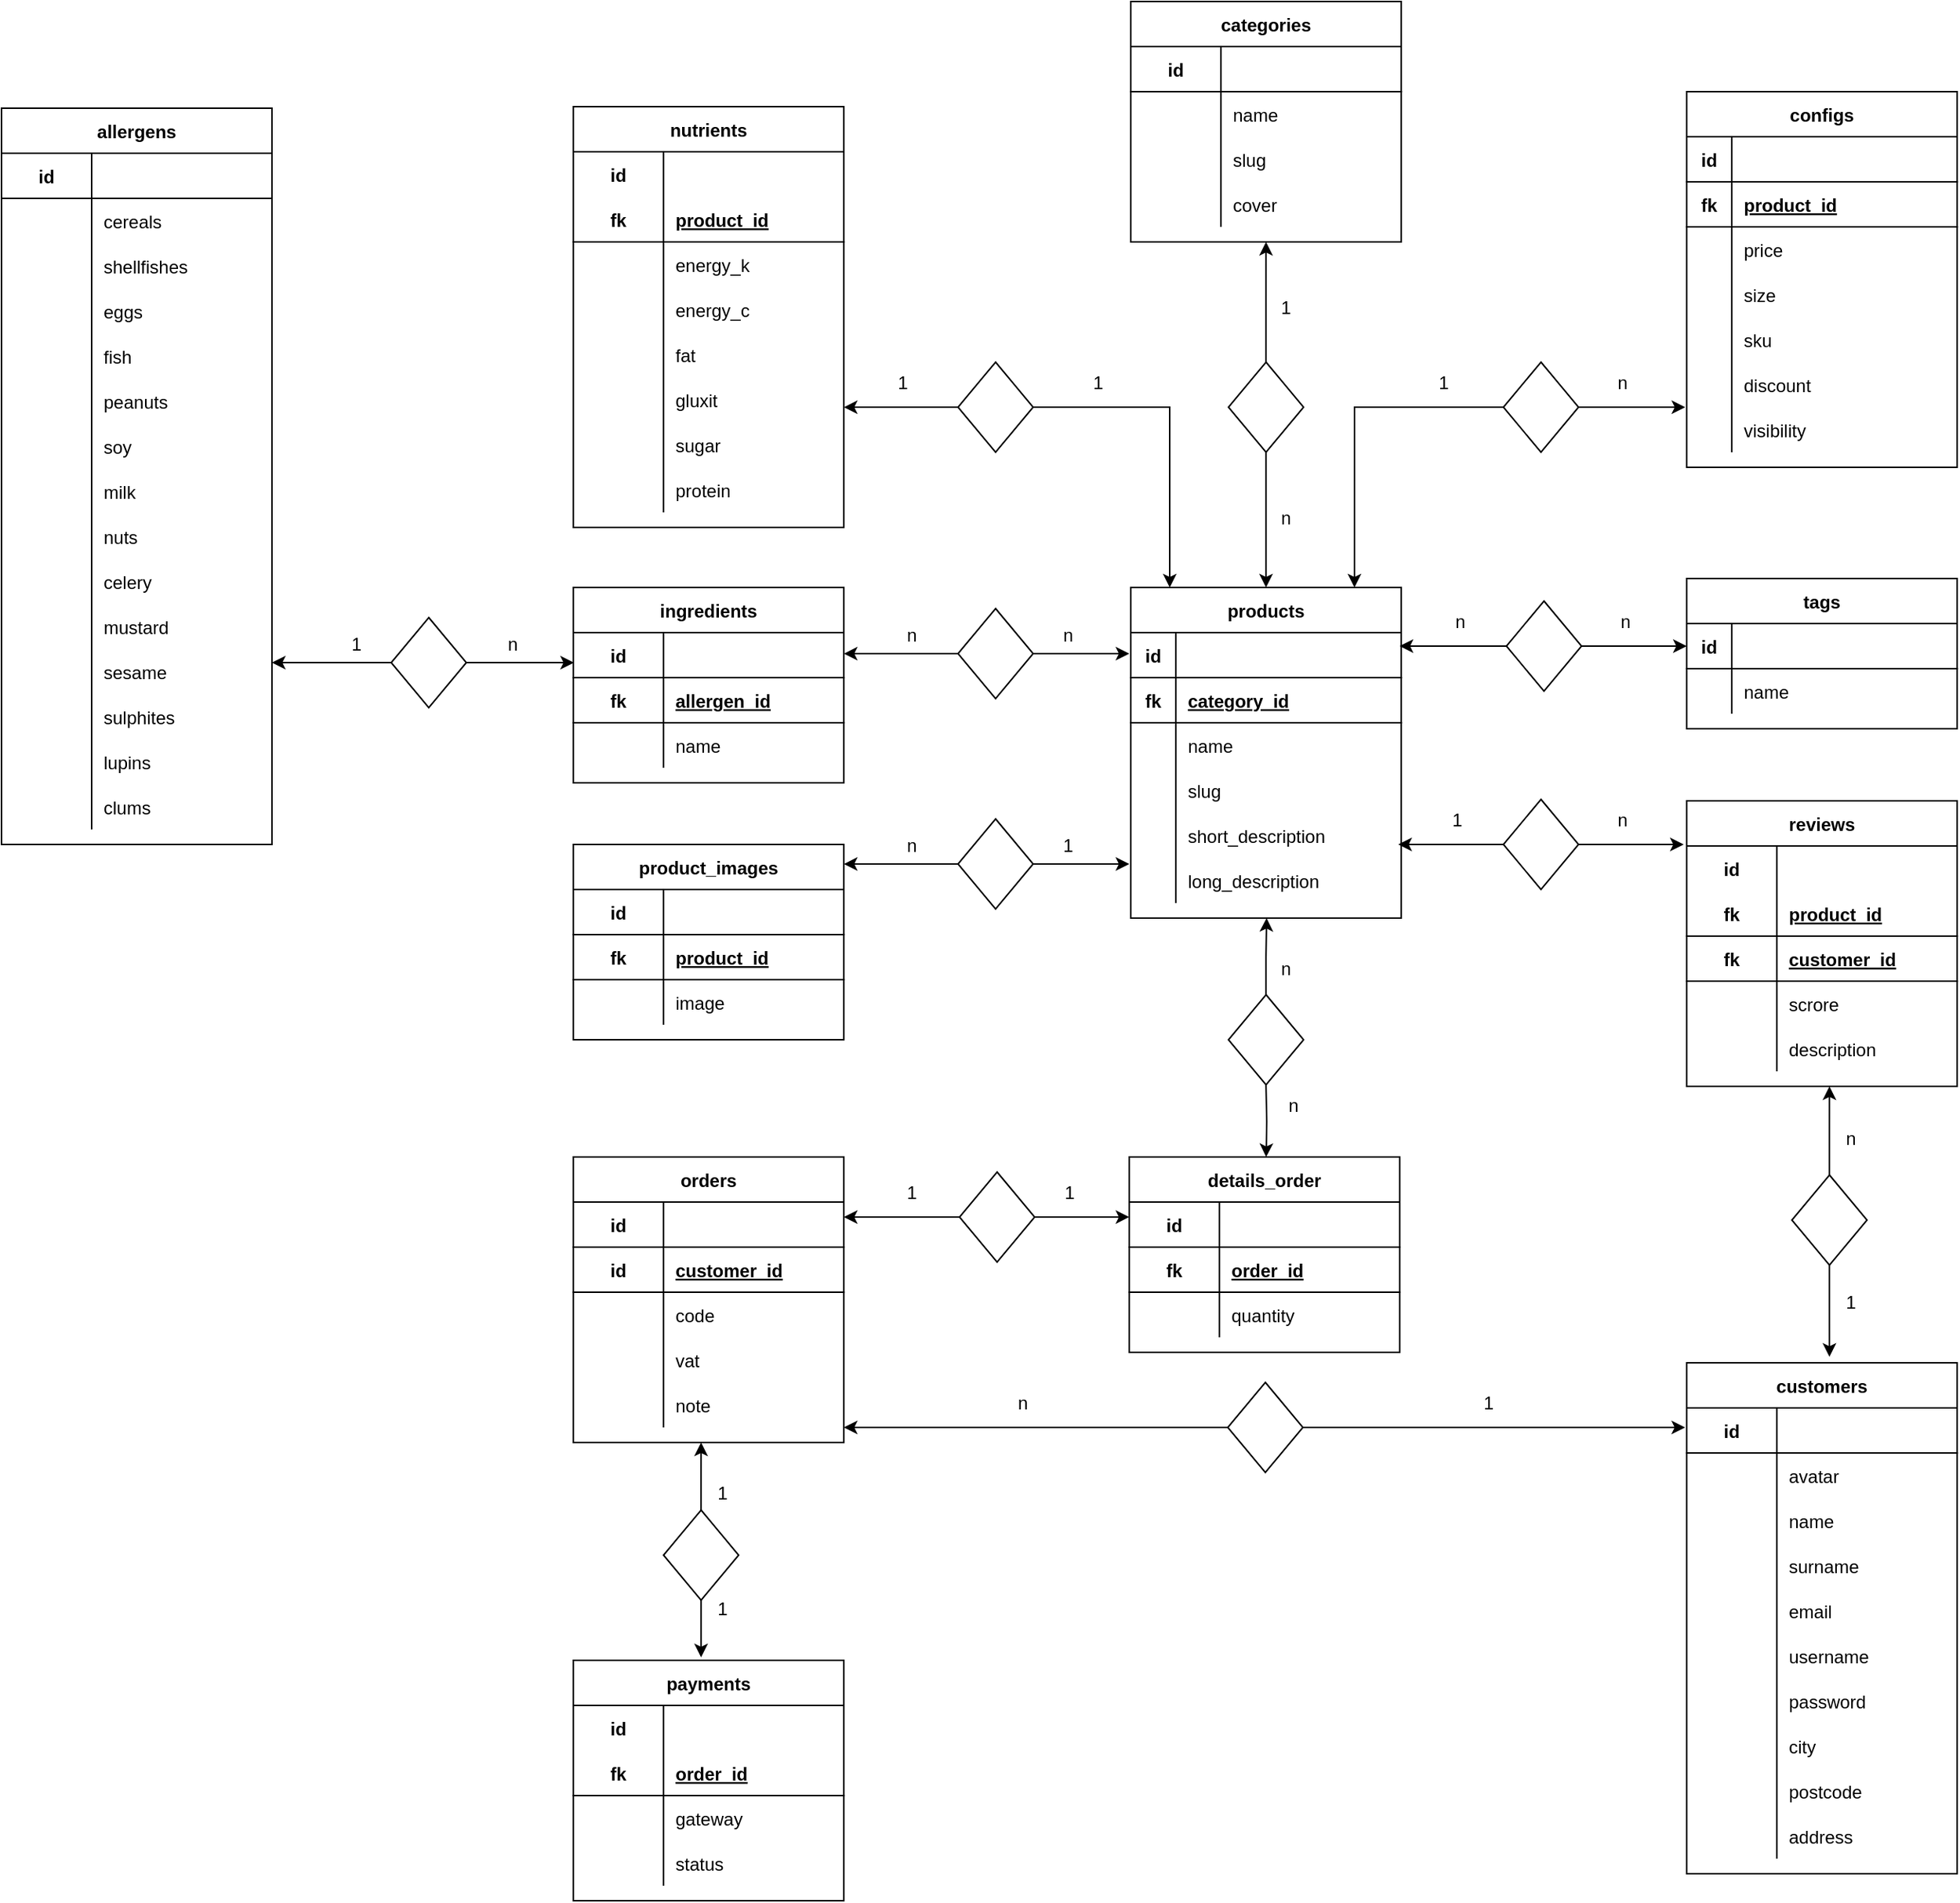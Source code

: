 <mxfile version="14.4.3" type="device"><diagram id="LDjK4BjC8blP0UPGOeag" name="Pagina-1"><mxGraphModel dx="3124" dy="1794" grid="1" gridSize="10" guides="1" tooltips="1" connect="1" arrows="1" fold="1" page="1" pageScale="1" pageWidth="1169" pageHeight="827" math="0" shadow="0"><root><mxCell id="0"/><mxCell id="1" parent="0"/><mxCell id="jygYwVzYkphLiqMFjqlV-1" value="products" style="shape=table;startSize=30;container=1;collapsible=1;childLayout=tableLayout;fixedRows=1;rowLines=0;fontStyle=1;align=center;resizeLast=1;" vertex="1" parent="1"><mxGeometry x="-8.38" y="-260" width="180" height="220" as="geometry"/></mxCell><mxCell id="jygYwVzYkphLiqMFjqlV-2" value="" style="shape=partialRectangle;collapsible=0;dropTarget=0;pointerEvents=0;fillColor=none;top=0;left=0;bottom=1;right=0;points=[[0,0.5],[1,0.5]];portConstraint=eastwest;" vertex="1" parent="jygYwVzYkphLiqMFjqlV-1"><mxGeometry y="30" width="180" height="30" as="geometry"/></mxCell><mxCell id="jygYwVzYkphLiqMFjqlV-3" value="id" style="shape=partialRectangle;connectable=0;fillColor=none;top=0;left=0;bottom=0;right=0;fontStyle=1;overflow=hidden;" vertex="1" parent="jygYwVzYkphLiqMFjqlV-2"><mxGeometry width="30" height="30" as="geometry"/></mxCell><mxCell id="jygYwVzYkphLiqMFjqlV-4" value="" style="shape=partialRectangle;connectable=0;fillColor=none;top=0;left=0;bottom=0;right=0;align=left;spacingLeft=6;fontStyle=5;overflow=hidden;" vertex="1" parent="jygYwVzYkphLiqMFjqlV-2"><mxGeometry x="30" width="150" height="30" as="geometry"/></mxCell><mxCell id="jygYwVzYkphLiqMFjqlV-579" value="" style="shape=partialRectangle;collapsible=0;dropTarget=0;pointerEvents=0;fillColor=none;top=0;left=0;bottom=1;right=0;points=[[0,0.5],[1,0.5]];portConstraint=eastwest;" vertex="1" parent="jygYwVzYkphLiqMFjqlV-1"><mxGeometry y="60" width="180" height="30" as="geometry"/></mxCell><mxCell id="jygYwVzYkphLiqMFjqlV-580" value="fk" style="shape=partialRectangle;connectable=0;fillColor=none;top=0;left=0;bottom=0;right=0;fontStyle=1;overflow=hidden;" vertex="1" parent="jygYwVzYkphLiqMFjqlV-579"><mxGeometry width="30" height="30" as="geometry"/></mxCell><mxCell id="jygYwVzYkphLiqMFjqlV-581" value="category_id" style="shape=partialRectangle;connectable=0;fillColor=none;top=0;left=0;bottom=0;right=0;align=left;spacingLeft=6;fontStyle=5;overflow=hidden;" vertex="1" parent="jygYwVzYkphLiqMFjqlV-579"><mxGeometry x="30" width="150" height="30" as="geometry"/></mxCell><mxCell id="jygYwVzYkphLiqMFjqlV-5" value="" style="shape=partialRectangle;collapsible=0;dropTarget=0;pointerEvents=0;fillColor=none;top=0;left=0;bottom=0;right=0;points=[[0,0.5],[1,0.5]];portConstraint=eastwest;" vertex="1" parent="jygYwVzYkphLiqMFjqlV-1"><mxGeometry y="90" width="180" height="30" as="geometry"/></mxCell><mxCell id="jygYwVzYkphLiqMFjqlV-6" value="" style="shape=partialRectangle;connectable=0;fillColor=none;top=0;left=0;bottom=0;right=0;editable=1;overflow=hidden;" vertex="1" parent="jygYwVzYkphLiqMFjqlV-5"><mxGeometry width="30" height="30" as="geometry"/></mxCell><mxCell id="jygYwVzYkphLiqMFjqlV-7" value="name" style="shape=partialRectangle;connectable=0;fillColor=none;top=0;left=0;bottom=0;right=0;align=left;spacingLeft=6;overflow=hidden;" vertex="1" parent="jygYwVzYkphLiqMFjqlV-5"><mxGeometry x="30" width="150" height="30" as="geometry"/></mxCell><mxCell id="jygYwVzYkphLiqMFjqlV-222" value="" style="shape=partialRectangle;collapsible=0;dropTarget=0;pointerEvents=0;fillColor=none;top=0;left=0;bottom=0;right=0;points=[[0,0.5],[1,0.5]];portConstraint=eastwest;" vertex="1" parent="jygYwVzYkphLiqMFjqlV-1"><mxGeometry y="120" width="180" height="30" as="geometry"/></mxCell><mxCell id="jygYwVzYkphLiqMFjqlV-223" value="" style="shape=partialRectangle;connectable=0;fillColor=none;top=0;left=0;bottom=0;right=0;editable=1;overflow=hidden;" vertex="1" parent="jygYwVzYkphLiqMFjqlV-222"><mxGeometry width="30" height="30" as="geometry"/></mxCell><mxCell id="jygYwVzYkphLiqMFjqlV-224" value="slug" style="shape=partialRectangle;connectable=0;fillColor=none;top=0;left=0;bottom=0;right=0;align=left;spacingLeft=6;overflow=hidden;" vertex="1" parent="jygYwVzYkphLiqMFjqlV-222"><mxGeometry x="30" width="150" height="30" as="geometry"/></mxCell><mxCell id="jygYwVzYkphLiqMFjqlV-8" value="" style="shape=partialRectangle;collapsible=0;dropTarget=0;pointerEvents=0;fillColor=none;top=0;left=0;bottom=0;right=0;points=[[0,0.5],[1,0.5]];portConstraint=eastwest;" vertex="1" parent="jygYwVzYkphLiqMFjqlV-1"><mxGeometry y="150" width="180" height="30" as="geometry"/></mxCell><mxCell id="jygYwVzYkphLiqMFjqlV-9" value="" style="shape=partialRectangle;connectable=0;fillColor=none;top=0;left=0;bottom=0;right=0;editable=1;overflow=hidden;" vertex="1" parent="jygYwVzYkphLiqMFjqlV-8"><mxGeometry width="30" height="30" as="geometry"/></mxCell><mxCell id="jygYwVzYkphLiqMFjqlV-10" value="short_description" style="shape=partialRectangle;connectable=0;fillColor=none;top=0;left=0;bottom=0;right=0;align=left;spacingLeft=6;overflow=hidden;" vertex="1" parent="jygYwVzYkphLiqMFjqlV-8"><mxGeometry x="30" width="150" height="30" as="geometry"/></mxCell><mxCell id="jygYwVzYkphLiqMFjqlV-11" value="" style="shape=partialRectangle;collapsible=0;dropTarget=0;pointerEvents=0;fillColor=none;top=0;left=0;bottom=0;right=0;points=[[0,0.5],[1,0.5]];portConstraint=eastwest;" vertex="1" parent="jygYwVzYkphLiqMFjqlV-1"><mxGeometry y="180" width="180" height="30" as="geometry"/></mxCell><mxCell id="jygYwVzYkphLiqMFjqlV-12" value="" style="shape=partialRectangle;connectable=0;fillColor=none;top=0;left=0;bottom=0;right=0;editable=1;overflow=hidden;" vertex="1" parent="jygYwVzYkphLiqMFjqlV-11"><mxGeometry width="30" height="30" as="geometry"/></mxCell><mxCell id="jygYwVzYkphLiqMFjqlV-13" value="long_description" style="shape=partialRectangle;connectable=0;fillColor=none;top=0;left=0;bottom=0;right=0;align=left;spacingLeft=6;overflow=hidden;" vertex="1" parent="jygYwVzYkphLiqMFjqlV-11"><mxGeometry x="30" width="150" height="30" as="geometry"/></mxCell><mxCell id="jygYwVzYkphLiqMFjqlV-21" value="tags" style="shape=table;startSize=30;container=1;collapsible=1;childLayout=tableLayout;fixedRows=1;rowLines=0;fontStyle=1;align=center;resizeLast=1;" vertex="1" parent="1"><mxGeometry x="361.62" y="-266" width="180" height="100" as="geometry"/></mxCell><mxCell id="jygYwVzYkphLiqMFjqlV-22" value="" style="shape=partialRectangle;collapsible=0;dropTarget=0;pointerEvents=0;fillColor=none;top=0;left=0;bottom=1;right=0;points=[[0,0.5],[1,0.5]];portConstraint=eastwest;" vertex="1" parent="jygYwVzYkphLiqMFjqlV-21"><mxGeometry y="30" width="180" height="30" as="geometry"/></mxCell><mxCell id="jygYwVzYkphLiqMFjqlV-23" value="id" style="shape=partialRectangle;connectable=0;fillColor=none;top=0;left=0;bottom=0;right=0;fontStyle=1;overflow=hidden;" vertex="1" parent="jygYwVzYkphLiqMFjqlV-22"><mxGeometry width="30" height="30" as="geometry"/></mxCell><mxCell id="jygYwVzYkphLiqMFjqlV-24" value="" style="shape=partialRectangle;connectable=0;fillColor=none;top=0;left=0;bottom=0;right=0;align=left;spacingLeft=6;fontStyle=5;overflow=hidden;" vertex="1" parent="jygYwVzYkphLiqMFjqlV-22"><mxGeometry x="30" width="150" height="30" as="geometry"/></mxCell><mxCell id="jygYwVzYkphLiqMFjqlV-25" value="" style="shape=partialRectangle;collapsible=0;dropTarget=0;pointerEvents=0;fillColor=none;top=0;left=0;bottom=0;right=0;points=[[0,0.5],[1,0.5]];portConstraint=eastwest;" vertex="1" parent="jygYwVzYkphLiqMFjqlV-21"><mxGeometry y="60" width="180" height="30" as="geometry"/></mxCell><mxCell id="jygYwVzYkphLiqMFjqlV-26" value="" style="shape=partialRectangle;connectable=0;fillColor=none;top=0;left=0;bottom=0;right=0;editable=1;overflow=hidden;" vertex="1" parent="jygYwVzYkphLiqMFjqlV-25"><mxGeometry width="30" height="30" as="geometry"/></mxCell><mxCell id="jygYwVzYkphLiqMFjqlV-27" value="name" style="shape=partialRectangle;connectable=0;fillColor=none;top=0;left=0;bottom=0;right=0;align=left;spacingLeft=6;overflow=hidden;" vertex="1" parent="jygYwVzYkphLiqMFjqlV-25"><mxGeometry x="30" width="150" height="30" as="geometry"/></mxCell><mxCell id="jygYwVzYkphLiqMFjqlV-42" style="edgeStyle=orthogonalEdgeStyle;rounded=0;orthogonalLoop=1;jettySize=auto;html=1;entryX=0;entryY=0.5;entryDx=0;entryDy=0;" edge="1" parent="1" source="jygYwVzYkphLiqMFjqlV-40" target="jygYwVzYkphLiqMFjqlV-22"><mxGeometry relative="1" as="geometry"/></mxCell><mxCell id="jygYwVzYkphLiqMFjqlV-381" style="edgeStyle=orthogonalEdgeStyle;rounded=0;orthogonalLoop=1;jettySize=auto;html=1;entryX=0.994;entryY=0.3;entryDx=0;entryDy=0;entryPerimeter=0;" edge="1" parent="1" source="jygYwVzYkphLiqMFjqlV-40" target="jygYwVzYkphLiqMFjqlV-2"><mxGeometry relative="1" as="geometry"/></mxCell><mxCell id="jygYwVzYkphLiqMFjqlV-40" value="" style="shape=rhombus;perimeter=rhombusPerimeter;whiteSpace=wrap;html=1;align=center;" vertex="1" parent="1"><mxGeometry x="241.62" y="-251" width="50" height="60" as="geometry"/></mxCell><mxCell id="jygYwVzYkphLiqMFjqlV-47" value="n" style="text;strokeColor=none;fillColor=none;spacingLeft=4;spacingRight=4;overflow=hidden;rotatable=0;points=[[0,0.5],[1,0.5]];portConstraint=eastwest;fontSize=12;" vertex="1" parent="1"><mxGeometry x="201.62" y="-251" width="40" height="30" as="geometry"/></mxCell><mxCell id="jygYwVzYkphLiqMFjqlV-48" value="n" style="text;strokeColor=none;fillColor=none;spacingLeft=4;spacingRight=4;overflow=hidden;rotatable=0;points=[[0,0.5],[1,0.5]];portConstraint=eastwest;fontSize=12;" vertex="1" parent="1"><mxGeometry x="311.62" y="-251" width="40" height="30" as="geometry"/></mxCell><mxCell id="jygYwVzYkphLiqMFjqlV-63" style="edgeStyle=orthogonalEdgeStyle;rounded=0;orthogonalLoop=1;jettySize=auto;html=1;" edge="1" parent="1" source="jygYwVzYkphLiqMFjqlV-62"><mxGeometry relative="1" as="geometry"><mxPoint x="81.62" y="-490" as="targetPoint"/></mxGeometry></mxCell><mxCell id="jygYwVzYkphLiqMFjqlV-332" style="edgeStyle=orthogonalEdgeStyle;rounded=0;orthogonalLoop=1;jettySize=auto;html=1;entryX=0.5;entryY=0;entryDx=0;entryDy=0;" edge="1" parent="1" source="jygYwVzYkphLiqMFjqlV-62" target="jygYwVzYkphLiqMFjqlV-1"><mxGeometry relative="1" as="geometry"><mxPoint x="81.62" y="-270" as="targetPoint"/></mxGeometry></mxCell><mxCell id="jygYwVzYkphLiqMFjqlV-62" value="" style="shape=rhombus;perimeter=rhombusPerimeter;whiteSpace=wrap;html=1;align=center;" vertex="1" parent="1"><mxGeometry x="56.62" y="-410" width="50" height="60" as="geometry"/></mxCell><mxCell id="jygYwVzYkphLiqMFjqlV-65" value="1" style="text;strokeColor=none;fillColor=none;spacingLeft=4;spacingRight=4;overflow=hidden;rotatable=0;points=[[0,0.5],[1,0.5]];portConstraint=eastwest;fontSize=12;" vertex="1" parent="1"><mxGeometry x="85.62" y="-460" width="40" height="30" as="geometry"/></mxCell><mxCell id="jygYwVzYkphLiqMFjqlV-66" value="n" style="text;strokeColor=none;fillColor=none;spacingLeft=4;spacingRight=4;overflow=hidden;rotatable=0;points=[[0,0.5],[1,0.5]];portConstraint=eastwest;fontSize=12;" vertex="1" parent="1"><mxGeometry x="85.62" y="-320" width="40" height="30" as="geometry"/></mxCell><mxCell id="jygYwVzYkphLiqMFjqlV-67" value="ingredients" style="shape=table;startSize=30;container=1;collapsible=1;childLayout=tableLayout;fixedRows=1;rowLines=0;fontStyle=1;align=center;resizeLast=1;" vertex="1" parent="1"><mxGeometry x="-379.38" y="-260" width="180" height="130" as="geometry"/></mxCell><mxCell id="jygYwVzYkphLiqMFjqlV-71" value="" style="shape=partialRectangle;collapsible=0;dropTarget=0;pointerEvents=0;fillColor=none;top=0;left=0;bottom=1;right=0;points=[[0,0.5],[1,0.5]];portConstraint=eastwest;" vertex="1" parent="jygYwVzYkphLiqMFjqlV-67"><mxGeometry y="30" width="180" height="30" as="geometry"/></mxCell><mxCell id="jygYwVzYkphLiqMFjqlV-72" value="id" style="shape=partialRectangle;connectable=0;fillColor=none;top=0;left=0;bottom=0;right=0;fontStyle=1;overflow=hidden;" vertex="1" parent="jygYwVzYkphLiqMFjqlV-71"><mxGeometry width="60" height="30" as="geometry"/></mxCell><mxCell id="jygYwVzYkphLiqMFjqlV-73" value="" style="shape=partialRectangle;connectable=0;fillColor=none;top=0;left=0;bottom=0;right=0;align=left;spacingLeft=6;fontStyle=5;overflow=hidden;" vertex="1" parent="jygYwVzYkphLiqMFjqlV-71"><mxGeometry x="60" width="120" height="30" as="geometry"/></mxCell><mxCell id="jygYwVzYkphLiqMFjqlV-509" value="" style="shape=partialRectangle;collapsible=0;dropTarget=0;pointerEvents=0;fillColor=none;top=0;left=0;bottom=1;right=0;points=[[0,0.5],[1,0.5]];portConstraint=eastwest;" vertex="1" parent="jygYwVzYkphLiqMFjqlV-67"><mxGeometry y="60" width="180" height="30" as="geometry"/></mxCell><mxCell id="jygYwVzYkphLiqMFjqlV-510" value="fk" style="shape=partialRectangle;connectable=0;fillColor=none;top=0;left=0;bottom=0;right=0;fontStyle=1;overflow=hidden;" vertex="1" parent="jygYwVzYkphLiqMFjqlV-509"><mxGeometry width="60" height="30" as="geometry"/></mxCell><mxCell id="jygYwVzYkphLiqMFjqlV-511" value="allergen_id" style="shape=partialRectangle;connectable=0;fillColor=none;top=0;left=0;bottom=0;right=0;align=left;spacingLeft=6;fontStyle=5;overflow=hidden;" vertex="1" parent="jygYwVzYkphLiqMFjqlV-509"><mxGeometry x="60" width="120" height="30" as="geometry"/></mxCell><mxCell id="jygYwVzYkphLiqMFjqlV-74" value="" style="shape=partialRectangle;collapsible=0;dropTarget=0;pointerEvents=0;fillColor=none;top=0;left=0;bottom=0;right=0;points=[[0,0.5],[1,0.5]];portConstraint=eastwest;" vertex="1" parent="jygYwVzYkphLiqMFjqlV-67"><mxGeometry y="90" width="180" height="30" as="geometry"/></mxCell><mxCell id="jygYwVzYkphLiqMFjqlV-75" value="" style="shape=partialRectangle;connectable=0;fillColor=none;top=0;left=0;bottom=0;right=0;editable=1;overflow=hidden;" vertex="1" parent="jygYwVzYkphLiqMFjqlV-74"><mxGeometry width="60" height="30" as="geometry"/></mxCell><mxCell id="jygYwVzYkphLiqMFjqlV-76" value="name" style="shape=partialRectangle;connectable=0;fillColor=none;top=0;left=0;bottom=0;right=0;align=left;spacingLeft=6;overflow=hidden;" vertex="1" parent="jygYwVzYkphLiqMFjqlV-74"><mxGeometry x="60" width="120" height="30" as="geometry"/></mxCell><mxCell id="jygYwVzYkphLiqMFjqlV-77" style="edgeStyle=orthogonalEdgeStyle;rounded=0;orthogonalLoop=1;jettySize=auto;html=1;entryX=1;entryY=0.5;entryDx=0;entryDy=0;" edge="1" parent="1" source="jygYwVzYkphLiqMFjqlV-79"><mxGeometry relative="1" as="geometry"><mxPoint x="169.62" y="-89" as="targetPoint"/></mxGeometry></mxCell><mxCell id="jygYwVzYkphLiqMFjqlV-78" style="edgeStyle=orthogonalEdgeStyle;rounded=0;orthogonalLoop=1;jettySize=auto;html=1;entryX=0;entryY=0.5;entryDx=0;entryDy=0;" edge="1" parent="1" source="jygYwVzYkphLiqMFjqlV-79"><mxGeometry relative="1" as="geometry"><mxPoint x="359.62" y="-89" as="targetPoint"/></mxGeometry></mxCell><mxCell id="jygYwVzYkphLiqMFjqlV-79" value="" style="shape=rhombus;perimeter=rhombusPerimeter;whiteSpace=wrap;html=1;align=center;" vertex="1" parent="1"><mxGeometry x="239.62" y="-119" width="50" height="60" as="geometry"/></mxCell><mxCell id="jygYwVzYkphLiqMFjqlV-80" value="1" style="text;strokeColor=none;fillColor=none;spacingLeft=4;spacingRight=4;overflow=hidden;rotatable=0;points=[[0,0.5],[1,0.5]];portConstraint=eastwest;fontSize=12;" vertex="1" parent="1"><mxGeometry x="199.62" y="-119" width="40" height="30" as="geometry"/></mxCell><mxCell id="jygYwVzYkphLiqMFjqlV-81" value="n" style="text;strokeColor=none;fillColor=none;spacingLeft=4;spacingRight=4;overflow=hidden;rotatable=0;points=[[0,0.5],[1,0.5]];portConstraint=eastwest;fontSize=12;" vertex="1" parent="1"><mxGeometry x="309.62" y="-119" width="40" height="30" as="geometry"/></mxCell><mxCell id="jygYwVzYkphLiqMFjqlV-82" value="allergens" style="shape=table;startSize=30;container=1;collapsible=1;childLayout=tableLayout;fixedRows=1;rowLines=0;fontStyle=1;align=center;resizeLast=1;" vertex="1" parent="1"><mxGeometry x="-760" y="-579" width="180" height="490" as="geometry"/></mxCell><mxCell id="jygYwVzYkphLiqMFjqlV-86" value="" style="shape=partialRectangle;collapsible=0;dropTarget=0;pointerEvents=0;fillColor=none;top=0;left=0;bottom=1;right=0;points=[[0,0.5],[1,0.5]];portConstraint=eastwest;" vertex="1" parent="jygYwVzYkphLiqMFjqlV-82"><mxGeometry y="30" width="180" height="30" as="geometry"/></mxCell><mxCell id="jygYwVzYkphLiqMFjqlV-87" value="id" style="shape=partialRectangle;connectable=0;fillColor=none;top=0;left=0;bottom=0;right=0;fontStyle=1;overflow=hidden;" vertex="1" parent="jygYwVzYkphLiqMFjqlV-86"><mxGeometry width="60" height="30" as="geometry"/></mxCell><mxCell id="jygYwVzYkphLiqMFjqlV-88" value="" style="shape=partialRectangle;connectable=0;fillColor=none;top=0;left=0;bottom=0;right=0;align=left;spacingLeft=6;fontStyle=5;overflow=hidden;" vertex="1" parent="jygYwVzYkphLiqMFjqlV-86"><mxGeometry x="60" width="120" height="30" as="geometry"/></mxCell><mxCell id="jygYwVzYkphLiqMFjqlV-89" value="" style="shape=partialRectangle;collapsible=0;dropTarget=0;pointerEvents=0;fillColor=none;top=0;left=0;bottom=0;right=0;points=[[0,0.5],[1,0.5]];portConstraint=eastwest;" vertex="1" parent="jygYwVzYkphLiqMFjqlV-82"><mxGeometry y="60" width="180" height="30" as="geometry"/></mxCell><mxCell id="jygYwVzYkphLiqMFjqlV-90" value="" style="shape=partialRectangle;connectable=0;fillColor=none;top=0;left=0;bottom=0;right=0;editable=1;overflow=hidden;" vertex="1" parent="jygYwVzYkphLiqMFjqlV-89"><mxGeometry width="60" height="30" as="geometry"/></mxCell><mxCell id="jygYwVzYkphLiqMFjqlV-91" value="cereals" style="shape=partialRectangle;connectable=0;fillColor=none;top=0;left=0;bottom=0;right=0;align=left;spacingLeft=6;overflow=hidden;" vertex="1" parent="jygYwVzYkphLiqMFjqlV-89"><mxGeometry x="60" width="120" height="30" as="geometry"/></mxCell><mxCell id="jygYwVzYkphLiqMFjqlV-519" value="" style="shape=partialRectangle;collapsible=0;dropTarget=0;pointerEvents=0;fillColor=none;top=0;left=0;bottom=0;right=0;points=[[0,0.5],[1,0.5]];portConstraint=eastwest;" vertex="1" parent="jygYwVzYkphLiqMFjqlV-82"><mxGeometry y="90" width="180" height="30" as="geometry"/></mxCell><mxCell id="jygYwVzYkphLiqMFjqlV-520" value="" style="shape=partialRectangle;connectable=0;fillColor=none;top=0;left=0;bottom=0;right=0;editable=1;overflow=hidden;" vertex="1" parent="jygYwVzYkphLiqMFjqlV-519"><mxGeometry width="60" height="30" as="geometry"/></mxCell><mxCell id="jygYwVzYkphLiqMFjqlV-521" value="shellfishes" style="shape=partialRectangle;connectable=0;fillColor=none;top=0;left=0;bottom=0;right=0;align=left;spacingLeft=6;overflow=hidden;" vertex="1" parent="jygYwVzYkphLiqMFjqlV-519"><mxGeometry x="60" width="120" height="30" as="geometry"/></mxCell><mxCell id="jygYwVzYkphLiqMFjqlV-522" value="" style="shape=partialRectangle;collapsible=0;dropTarget=0;pointerEvents=0;fillColor=none;top=0;left=0;bottom=0;right=0;points=[[0,0.5],[1,0.5]];portConstraint=eastwest;" vertex="1" parent="jygYwVzYkphLiqMFjqlV-82"><mxGeometry y="120" width="180" height="30" as="geometry"/></mxCell><mxCell id="jygYwVzYkphLiqMFjqlV-523" value="" style="shape=partialRectangle;connectable=0;fillColor=none;top=0;left=0;bottom=0;right=0;editable=1;overflow=hidden;" vertex="1" parent="jygYwVzYkphLiqMFjqlV-522"><mxGeometry width="60" height="30" as="geometry"/></mxCell><mxCell id="jygYwVzYkphLiqMFjqlV-524" value="eggs" style="shape=partialRectangle;connectable=0;fillColor=none;top=0;left=0;bottom=0;right=0;align=left;spacingLeft=6;overflow=hidden;" vertex="1" parent="jygYwVzYkphLiqMFjqlV-522"><mxGeometry x="60" width="120" height="30" as="geometry"/></mxCell><mxCell id="jygYwVzYkphLiqMFjqlV-525" value="" style="shape=partialRectangle;collapsible=0;dropTarget=0;pointerEvents=0;fillColor=none;top=0;left=0;bottom=0;right=0;points=[[0,0.5],[1,0.5]];portConstraint=eastwest;" vertex="1" parent="jygYwVzYkphLiqMFjqlV-82"><mxGeometry y="150" width="180" height="30" as="geometry"/></mxCell><mxCell id="jygYwVzYkphLiqMFjqlV-526" value="" style="shape=partialRectangle;connectable=0;fillColor=none;top=0;left=0;bottom=0;right=0;editable=1;overflow=hidden;" vertex="1" parent="jygYwVzYkphLiqMFjqlV-525"><mxGeometry width="60" height="30" as="geometry"/></mxCell><mxCell id="jygYwVzYkphLiqMFjqlV-527" value="fish" style="shape=partialRectangle;connectable=0;fillColor=none;top=0;left=0;bottom=0;right=0;align=left;spacingLeft=6;overflow=hidden;" vertex="1" parent="jygYwVzYkphLiqMFjqlV-525"><mxGeometry x="60" width="120" height="30" as="geometry"/></mxCell><mxCell id="jygYwVzYkphLiqMFjqlV-528" value="" style="shape=partialRectangle;collapsible=0;dropTarget=0;pointerEvents=0;fillColor=none;top=0;left=0;bottom=0;right=0;points=[[0,0.5],[1,0.5]];portConstraint=eastwest;" vertex="1" parent="jygYwVzYkphLiqMFjqlV-82"><mxGeometry y="180" width="180" height="30" as="geometry"/></mxCell><mxCell id="jygYwVzYkphLiqMFjqlV-529" value="" style="shape=partialRectangle;connectable=0;fillColor=none;top=0;left=0;bottom=0;right=0;editable=1;overflow=hidden;" vertex="1" parent="jygYwVzYkphLiqMFjqlV-528"><mxGeometry width="60" height="30" as="geometry"/></mxCell><mxCell id="jygYwVzYkphLiqMFjqlV-530" value="peanuts" style="shape=partialRectangle;connectable=0;fillColor=none;top=0;left=0;bottom=0;right=0;align=left;spacingLeft=6;overflow=hidden;" vertex="1" parent="jygYwVzYkphLiqMFjqlV-528"><mxGeometry x="60" width="120" height="30" as="geometry"/></mxCell><mxCell id="jygYwVzYkphLiqMFjqlV-531" value="" style="shape=partialRectangle;collapsible=0;dropTarget=0;pointerEvents=0;fillColor=none;top=0;left=0;bottom=0;right=0;points=[[0,0.5],[1,0.5]];portConstraint=eastwest;" vertex="1" parent="jygYwVzYkphLiqMFjqlV-82"><mxGeometry y="210" width="180" height="30" as="geometry"/></mxCell><mxCell id="jygYwVzYkphLiqMFjqlV-532" value="" style="shape=partialRectangle;connectable=0;fillColor=none;top=0;left=0;bottom=0;right=0;editable=1;overflow=hidden;" vertex="1" parent="jygYwVzYkphLiqMFjqlV-531"><mxGeometry width="60" height="30" as="geometry"/></mxCell><mxCell id="jygYwVzYkphLiqMFjqlV-533" value="soy" style="shape=partialRectangle;connectable=0;fillColor=none;top=0;left=0;bottom=0;right=0;align=left;spacingLeft=6;overflow=hidden;" vertex="1" parent="jygYwVzYkphLiqMFjqlV-531"><mxGeometry x="60" width="120" height="30" as="geometry"/></mxCell><mxCell id="jygYwVzYkphLiqMFjqlV-534" value="" style="shape=partialRectangle;collapsible=0;dropTarget=0;pointerEvents=0;fillColor=none;top=0;left=0;bottom=0;right=0;points=[[0,0.5],[1,0.5]];portConstraint=eastwest;" vertex="1" parent="jygYwVzYkphLiqMFjqlV-82"><mxGeometry y="240" width="180" height="30" as="geometry"/></mxCell><mxCell id="jygYwVzYkphLiqMFjqlV-535" value="" style="shape=partialRectangle;connectable=0;fillColor=none;top=0;left=0;bottom=0;right=0;editable=1;overflow=hidden;" vertex="1" parent="jygYwVzYkphLiqMFjqlV-534"><mxGeometry width="60" height="30" as="geometry"/></mxCell><mxCell id="jygYwVzYkphLiqMFjqlV-536" value="milk" style="shape=partialRectangle;connectable=0;fillColor=none;top=0;left=0;bottom=0;right=0;align=left;spacingLeft=6;overflow=hidden;" vertex="1" parent="jygYwVzYkphLiqMFjqlV-534"><mxGeometry x="60" width="120" height="30" as="geometry"/></mxCell><mxCell id="jygYwVzYkphLiqMFjqlV-537" value="" style="shape=partialRectangle;collapsible=0;dropTarget=0;pointerEvents=0;fillColor=none;top=0;left=0;bottom=0;right=0;points=[[0,0.5],[1,0.5]];portConstraint=eastwest;" vertex="1" parent="jygYwVzYkphLiqMFjqlV-82"><mxGeometry y="270" width="180" height="30" as="geometry"/></mxCell><mxCell id="jygYwVzYkphLiqMFjqlV-538" value="" style="shape=partialRectangle;connectable=0;fillColor=none;top=0;left=0;bottom=0;right=0;editable=1;overflow=hidden;" vertex="1" parent="jygYwVzYkphLiqMFjqlV-537"><mxGeometry width="60" height="30" as="geometry"/></mxCell><mxCell id="jygYwVzYkphLiqMFjqlV-539" value="nuts" style="shape=partialRectangle;connectable=0;fillColor=none;top=0;left=0;bottom=0;right=0;align=left;spacingLeft=6;overflow=hidden;" vertex="1" parent="jygYwVzYkphLiqMFjqlV-537"><mxGeometry x="60" width="120" height="30" as="geometry"/></mxCell><mxCell id="jygYwVzYkphLiqMFjqlV-540" value="" style="shape=partialRectangle;collapsible=0;dropTarget=0;pointerEvents=0;fillColor=none;top=0;left=0;bottom=0;right=0;points=[[0,0.5],[1,0.5]];portConstraint=eastwest;" vertex="1" parent="jygYwVzYkphLiqMFjqlV-82"><mxGeometry y="300" width="180" height="30" as="geometry"/></mxCell><mxCell id="jygYwVzYkphLiqMFjqlV-541" value="" style="shape=partialRectangle;connectable=0;fillColor=none;top=0;left=0;bottom=0;right=0;editable=1;overflow=hidden;" vertex="1" parent="jygYwVzYkphLiqMFjqlV-540"><mxGeometry width="60" height="30" as="geometry"/></mxCell><mxCell id="jygYwVzYkphLiqMFjqlV-542" value="celery" style="shape=partialRectangle;connectable=0;fillColor=none;top=0;left=0;bottom=0;right=0;align=left;spacingLeft=6;overflow=hidden;" vertex="1" parent="jygYwVzYkphLiqMFjqlV-540"><mxGeometry x="60" width="120" height="30" as="geometry"/></mxCell><mxCell id="jygYwVzYkphLiqMFjqlV-543" value="" style="shape=partialRectangle;collapsible=0;dropTarget=0;pointerEvents=0;fillColor=none;top=0;left=0;bottom=0;right=0;points=[[0,0.5],[1,0.5]];portConstraint=eastwest;" vertex="1" parent="jygYwVzYkphLiqMFjqlV-82"><mxGeometry y="330" width="180" height="30" as="geometry"/></mxCell><mxCell id="jygYwVzYkphLiqMFjqlV-544" value="" style="shape=partialRectangle;connectable=0;fillColor=none;top=0;left=0;bottom=0;right=0;editable=1;overflow=hidden;" vertex="1" parent="jygYwVzYkphLiqMFjqlV-543"><mxGeometry width="60" height="30" as="geometry"/></mxCell><mxCell id="jygYwVzYkphLiqMFjqlV-545" value="mustard" style="shape=partialRectangle;connectable=0;fillColor=none;top=0;left=0;bottom=0;right=0;align=left;spacingLeft=6;overflow=hidden;" vertex="1" parent="jygYwVzYkphLiqMFjqlV-543"><mxGeometry x="60" width="120" height="30" as="geometry"/></mxCell><mxCell id="jygYwVzYkphLiqMFjqlV-546" value="" style="shape=partialRectangle;collapsible=0;dropTarget=0;pointerEvents=0;fillColor=none;top=0;left=0;bottom=0;right=0;points=[[0,0.5],[1,0.5]];portConstraint=eastwest;" vertex="1" parent="jygYwVzYkphLiqMFjqlV-82"><mxGeometry y="360" width="180" height="30" as="geometry"/></mxCell><mxCell id="jygYwVzYkphLiqMFjqlV-547" value="" style="shape=partialRectangle;connectable=0;fillColor=none;top=0;left=0;bottom=0;right=0;editable=1;overflow=hidden;" vertex="1" parent="jygYwVzYkphLiqMFjqlV-546"><mxGeometry width="60" height="30" as="geometry"/></mxCell><mxCell id="jygYwVzYkphLiqMFjqlV-548" value="sesame" style="shape=partialRectangle;connectable=0;fillColor=none;top=0;left=0;bottom=0;right=0;align=left;spacingLeft=6;overflow=hidden;" vertex="1" parent="jygYwVzYkphLiqMFjqlV-546"><mxGeometry x="60" width="120" height="30" as="geometry"/></mxCell><mxCell id="jygYwVzYkphLiqMFjqlV-549" value="" style="shape=partialRectangle;collapsible=0;dropTarget=0;pointerEvents=0;fillColor=none;top=0;left=0;bottom=0;right=0;points=[[0,0.5],[1,0.5]];portConstraint=eastwest;" vertex="1" parent="jygYwVzYkphLiqMFjqlV-82"><mxGeometry y="390" width="180" height="30" as="geometry"/></mxCell><mxCell id="jygYwVzYkphLiqMFjqlV-550" value="" style="shape=partialRectangle;connectable=0;fillColor=none;top=0;left=0;bottom=0;right=0;editable=1;overflow=hidden;" vertex="1" parent="jygYwVzYkphLiqMFjqlV-549"><mxGeometry width="60" height="30" as="geometry"/></mxCell><mxCell id="jygYwVzYkphLiqMFjqlV-551" value="sulphites" style="shape=partialRectangle;connectable=0;fillColor=none;top=0;left=0;bottom=0;right=0;align=left;spacingLeft=6;overflow=hidden;" vertex="1" parent="jygYwVzYkphLiqMFjqlV-549"><mxGeometry x="60" width="120" height="30" as="geometry"/></mxCell><mxCell id="jygYwVzYkphLiqMFjqlV-552" value="" style="shape=partialRectangle;collapsible=0;dropTarget=0;pointerEvents=0;fillColor=none;top=0;left=0;bottom=0;right=0;points=[[0,0.5],[1,0.5]];portConstraint=eastwest;" vertex="1" parent="jygYwVzYkphLiqMFjqlV-82"><mxGeometry y="420" width="180" height="30" as="geometry"/></mxCell><mxCell id="jygYwVzYkphLiqMFjqlV-553" value="" style="shape=partialRectangle;connectable=0;fillColor=none;top=0;left=0;bottom=0;right=0;editable=1;overflow=hidden;" vertex="1" parent="jygYwVzYkphLiqMFjqlV-552"><mxGeometry width="60" height="30" as="geometry"/></mxCell><mxCell id="jygYwVzYkphLiqMFjqlV-554" value="lupins" style="shape=partialRectangle;connectable=0;fillColor=none;top=0;left=0;bottom=0;right=0;align=left;spacingLeft=6;overflow=hidden;" vertex="1" parent="jygYwVzYkphLiqMFjqlV-552"><mxGeometry x="60" width="120" height="30" as="geometry"/></mxCell><mxCell id="jygYwVzYkphLiqMFjqlV-555" value="" style="shape=partialRectangle;collapsible=0;dropTarget=0;pointerEvents=0;fillColor=none;top=0;left=0;bottom=0;right=0;points=[[0,0.5],[1,0.5]];portConstraint=eastwest;" vertex="1" parent="jygYwVzYkphLiqMFjqlV-82"><mxGeometry y="450" width="180" height="30" as="geometry"/></mxCell><mxCell id="jygYwVzYkphLiqMFjqlV-556" value="" style="shape=partialRectangle;connectable=0;fillColor=none;top=0;left=0;bottom=0;right=0;editable=1;overflow=hidden;" vertex="1" parent="jygYwVzYkphLiqMFjqlV-555"><mxGeometry width="60" height="30" as="geometry"/></mxCell><mxCell id="jygYwVzYkphLiqMFjqlV-557" value="clums" style="shape=partialRectangle;connectable=0;fillColor=none;top=0;left=0;bottom=0;right=0;align=left;spacingLeft=6;overflow=hidden;" vertex="1" parent="jygYwVzYkphLiqMFjqlV-555"><mxGeometry x="60" width="120" height="30" as="geometry"/></mxCell><mxCell id="jygYwVzYkphLiqMFjqlV-135" style="edgeStyle=orthogonalEdgeStyle;rounded=0;orthogonalLoop=1;jettySize=auto;html=1;" edge="1" parent="1" source="jygYwVzYkphLiqMFjqlV-132"><mxGeometry relative="1" as="geometry"><mxPoint x="-9.38" y="-216" as="targetPoint"/></mxGeometry></mxCell><mxCell id="jygYwVzYkphLiqMFjqlV-349" style="edgeStyle=orthogonalEdgeStyle;rounded=0;orthogonalLoop=1;jettySize=auto;html=1;entryX=1;entryY=0.467;entryDx=0;entryDy=0;entryPerimeter=0;" edge="1" parent="1" source="jygYwVzYkphLiqMFjqlV-132" target="jygYwVzYkphLiqMFjqlV-71"><mxGeometry relative="1" as="geometry"><mxPoint x="-189.38" y="-216" as="targetPoint"/></mxGeometry></mxCell><mxCell id="jygYwVzYkphLiqMFjqlV-132" value="" style="shape=rhombus;perimeter=rhombusPerimeter;whiteSpace=wrap;html=1;align=center;" vertex="1" parent="1"><mxGeometry x="-123.38" y="-246" width="50" height="60" as="geometry"/></mxCell><mxCell id="jygYwVzYkphLiqMFjqlV-133" value="n" style="text;strokeColor=none;fillColor=none;spacingLeft=4;spacingRight=4;overflow=hidden;rotatable=0;points=[[0,0.5],[1,0.5]];portConstraint=eastwest;fontSize=12;" vertex="1" parent="1"><mxGeometry x="-59.38" y="-242" width="20" height="30" as="geometry"/></mxCell><mxCell id="jygYwVzYkphLiqMFjqlV-137" value="n" style="text;strokeColor=none;fillColor=none;spacingLeft=4;spacingRight=4;overflow=hidden;rotatable=0;points=[[0,0.5],[1,0.5]];portConstraint=eastwest;fontSize=12;" vertex="1" parent="1"><mxGeometry x="-163.38" y="-242" width="40" height="30" as="geometry"/></mxCell><mxCell id="jygYwVzYkphLiqMFjqlV-141" value="nutrients" style="shape=table;startSize=30;container=1;collapsible=1;childLayout=tableLayout;fixedRows=1;rowLines=0;fontStyle=1;align=center;resizeLast=1;" vertex="1" parent="1"><mxGeometry x="-379.38" y="-580" width="180" height="280" as="geometry"><mxRectangle x="100" y="-430" width="80" height="30" as="alternateBounds"/></mxGeometry></mxCell><mxCell id="jygYwVzYkphLiqMFjqlV-142" value="" style="shape=partialRectangle;collapsible=0;dropTarget=0;pointerEvents=0;fillColor=none;top=0;left=0;bottom=0;right=0;points=[[0,0.5],[1,0.5]];portConstraint=eastwest;" vertex="1" parent="jygYwVzYkphLiqMFjqlV-141"><mxGeometry y="30" width="180" height="30" as="geometry"/></mxCell><mxCell id="jygYwVzYkphLiqMFjqlV-143" value="id" style="shape=partialRectangle;connectable=0;fillColor=none;top=0;left=0;bottom=0;right=0;fontStyle=1;overflow=hidden;" vertex="1" parent="jygYwVzYkphLiqMFjqlV-142"><mxGeometry width="60" height="30" as="geometry"/></mxCell><mxCell id="jygYwVzYkphLiqMFjqlV-144" value="" style="shape=partialRectangle;connectable=0;fillColor=none;top=0;left=0;bottom=0;right=0;align=left;spacingLeft=6;fontStyle=5;overflow=hidden;" vertex="1" parent="jygYwVzYkphLiqMFjqlV-142"><mxGeometry x="60" width="120" height="30" as="geometry"/></mxCell><mxCell id="jygYwVzYkphLiqMFjqlV-145" value="" style="shape=partialRectangle;collapsible=0;dropTarget=0;pointerEvents=0;fillColor=none;top=0;left=0;bottom=1;right=0;points=[[0,0.5],[1,0.5]];portConstraint=eastwest;" vertex="1" parent="jygYwVzYkphLiqMFjqlV-141"><mxGeometry y="60" width="180" height="30" as="geometry"/></mxCell><mxCell id="jygYwVzYkphLiqMFjqlV-146" value="fk" style="shape=partialRectangle;connectable=0;fillColor=none;top=0;left=0;bottom=0;right=0;fontStyle=1;overflow=hidden;" vertex="1" parent="jygYwVzYkphLiqMFjqlV-145"><mxGeometry width="60" height="30" as="geometry"/></mxCell><mxCell id="jygYwVzYkphLiqMFjqlV-147" value="product_id" style="shape=partialRectangle;connectable=0;fillColor=none;top=0;left=0;bottom=0;right=0;align=left;spacingLeft=6;fontStyle=5;overflow=hidden;" vertex="1" parent="jygYwVzYkphLiqMFjqlV-145"><mxGeometry x="60" width="120" height="30" as="geometry"/></mxCell><mxCell id="jygYwVzYkphLiqMFjqlV-148" value="" style="shape=partialRectangle;collapsible=0;dropTarget=0;pointerEvents=0;fillColor=none;top=0;left=0;bottom=0;right=0;points=[[0,0.5],[1,0.5]];portConstraint=eastwest;" vertex="1" parent="jygYwVzYkphLiqMFjqlV-141"><mxGeometry y="90" width="180" height="30" as="geometry"/></mxCell><mxCell id="jygYwVzYkphLiqMFjqlV-149" value="" style="shape=partialRectangle;connectable=0;fillColor=none;top=0;left=0;bottom=0;right=0;editable=1;overflow=hidden;" vertex="1" parent="jygYwVzYkphLiqMFjqlV-148"><mxGeometry width="60" height="30" as="geometry"/></mxCell><mxCell id="jygYwVzYkphLiqMFjqlV-150" value="energy_k" style="shape=partialRectangle;connectable=0;fillColor=none;top=0;left=0;bottom=0;right=0;align=left;spacingLeft=6;overflow=hidden;" vertex="1" parent="jygYwVzYkphLiqMFjqlV-148"><mxGeometry x="60" width="120" height="30" as="geometry"/></mxCell><mxCell id="jygYwVzYkphLiqMFjqlV-151" value="" style="shape=partialRectangle;collapsible=0;dropTarget=0;pointerEvents=0;fillColor=none;top=0;left=0;bottom=0;right=0;points=[[0,0.5],[1,0.5]];portConstraint=eastwest;" vertex="1" parent="jygYwVzYkphLiqMFjqlV-141"><mxGeometry y="120" width="180" height="30" as="geometry"/></mxCell><mxCell id="jygYwVzYkphLiqMFjqlV-152" value="" style="shape=partialRectangle;connectable=0;fillColor=none;top=0;left=0;bottom=0;right=0;editable=1;overflow=hidden;" vertex="1" parent="jygYwVzYkphLiqMFjqlV-151"><mxGeometry width="60" height="30" as="geometry"/></mxCell><mxCell id="jygYwVzYkphLiqMFjqlV-153" value="energy_c" style="shape=partialRectangle;connectable=0;fillColor=none;top=0;left=0;bottom=0;right=0;align=left;spacingLeft=6;overflow=hidden;" vertex="1" parent="jygYwVzYkphLiqMFjqlV-151"><mxGeometry x="60" width="120" height="30" as="geometry"/></mxCell><mxCell id="jygYwVzYkphLiqMFjqlV-163" value="" style="shape=partialRectangle;collapsible=0;dropTarget=0;pointerEvents=0;fillColor=none;top=0;left=0;bottom=0;right=0;points=[[0,0.5],[1,0.5]];portConstraint=eastwest;" vertex="1" parent="jygYwVzYkphLiqMFjqlV-141"><mxGeometry y="150" width="180" height="30" as="geometry"/></mxCell><mxCell id="jygYwVzYkphLiqMFjqlV-164" value="" style="shape=partialRectangle;connectable=0;fillColor=none;top=0;left=0;bottom=0;right=0;editable=1;overflow=hidden;" vertex="1" parent="jygYwVzYkphLiqMFjqlV-163"><mxGeometry width="60" height="30" as="geometry"/></mxCell><mxCell id="jygYwVzYkphLiqMFjqlV-165" value="fat" style="shape=partialRectangle;connectable=0;fillColor=none;top=0;left=0;bottom=0;right=0;align=left;spacingLeft=6;overflow=hidden;" vertex="1" parent="jygYwVzYkphLiqMFjqlV-163"><mxGeometry x="60" width="120" height="30" as="geometry"/></mxCell><mxCell id="jygYwVzYkphLiqMFjqlV-167" value="" style="shape=partialRectangle;collapsible=0;dropTarget=0;pointerEvents=0;fillColor=none;top=0;left=0;bottom=0;right=0;points=[[0,0.5],[1,0.5]];portConstraint=eastwest;" vertex="1" parent="jygYwVzYkphLiqMFjqlV-141"><mxGeometry y="180" width="180" height="30" as="geometry"/></mxCell><mxCell id="jygYwVzYkphLiqMFjqlV-168" value="" style="shape=partialRectangle;connectable=0;fillColor=none;top=0;left=0;bottom=0;right=0;editable=1;overflow=hidden;" vertex="1" parent="jygYwVzYkphLiqMFjqlV-167"><mxGeometry width="60" height="30" as="geometry"/></mxCell><mxCell id="jygYwVzYkphLiqMFjqlV-169" value="gluxit" style="shape=partialRectangle;connectable=0;fillColor=none;top=0;left=0;bottom=0;right=0;align=left;spacingLeft=6;overflow=hidden;" vertex="1" parent="jygYwVzYkphLiqMFjqlV-167"><mxGeometry x="60" width="120" height="30" as="geometry"/></mxCell><mxCell id="jygYwVzYkphLiqMFjqlV-170" value="" style="shape=partialRectangle;collapsible=0;dropTarget=0;pointerEvents=0;fillColor=none;top=0;left=0;bottom=0;right=0;points=[[0,0.5],[1,0.5]];portConstraint=eastwest;" vertex="1" parent="jygYwVzYkphLiqMFjqlV-141"><mxGeometry y="210" width="180" height="30" as="geometry"/></mxCell><mxCell id="jygYwVzYkphLiqMFjqlV-171" value="" style="shape=partialRectangle;connectable=0;fillColor=none;top=0;left=0;bottom=0;right=0;editable=1;overflow=hidden;" vertex="1" parent="jygYwVzYkphLiqMFjqlV-170"><mxGeometry width="60" height="30" as="geometry"/></mxCell><mxCell id="jygYwVzYkphLiqMFjqlV-172" value="sugar" style="shape=partialRectangle;connectable=0;fillColor=none;top=0;left=0;bottom=0;right=0;align=left;spacingLeft=6;overflow=hidden;" vertex="1" parent="jygYwVzYkphLiqMFjqlV-170"><mxGeometry x="60" width="120" height="30" as="geometry"/></mxCell><mxCell id="jygYwVzYkphLiqMFjqlV-173" value="" style="shape=partialRectangle;collapsible=0;dropTarget=0;pointerEvents=0;fillColor=none;top=0;left=0;bottom=0;right=0;points=[[0,0.5],[1,0.5]];portConstraint=eastwest;" vertex="1" parent="jygYwVzYkphLiqMFjqlV-141"><mxGeometry y="240" width="180" height="30" as="geometry"/></mxCell><mxCell id="jygYwVzYkphLiqMFjqlV-174" value="" style="shape=partialRectangle;connectable=0;fillColor=none;top=0;left=0;bottom=0;right=0;editable=1;overflow=hidden;" vertex="1" parent="jygYwVzYkphLiqMFjqlV-173"><mxGeometry width="60" height="30" as="geometry"/></mxCell><mxCell id="jygYwVzYkphLiqMFjqlV-175" value="protein" style="shape=partialRectangle;connectable=0;fillColor=none;top=0;left=0;bottom=0;right=0;align=left;spacingLeft=6;overflow=hidden;" vertex="1" parent="jygYwVzYkphLiqMFjqlV-173"><mxGeometry x="60" width="120" height="30" as="geometry"/></mxCell><mxCell id="jygYwVzYkphLiqMFjqlV-159" style="edgeStyle=orthogonalEdgeStyle;rounded=0;orthogonalLoop=1;jettySize=auto;html=1;entryX=1;entryY=0.667;entryDx=0;entryDy=0;entryPerimeter=0;" edge="1" parent="1" source="jygYwVzYkphLiqMFjqlV-156" target="jygYwVzYkphLiqMFjqlV-167"><mxGeometry relative="1" as="geometry"><mxPoint x="-179.38" y="-380" as="targetPoint"/></mxGeometry></mxCell><mxCell id="jygYwVzYkphLiqMFjqlV-160" style="edgeStyle=orthogonalEdgeStyle;rounded=0;orthogonalLoop=1;jettySize=auto;html=1;entryX=0.144;entryY=0;entryDx=0;entryDy=0;entryPerimeter=0;" edge="1" parent="1" source="jygYwVzYkphLiqMFjqlV-156" target="jygYwVzYkphLiqMFjqlV-1"><mxGeometry relative="1" as="geometry"/></mxCell><mxCell id="jygYwVzYkphLiqMFjqlV-156" value="" style="shape=rhombus;perimeter=rhombusPerimeter;whiteSpace=wrap;html=1;align=center;" vertex="1" parent="1"><mxGeometry x="-123.38" y="-410" width="50" height="60" as="geometry"/></mxCell><mxCell id="jygYwVzYkphLiqMFjqlV-161" value="1" style="text;strokeColor=none;fillColor=none;spacingLeft=4;spacingRight=4;overflow=hidden;rotatable=0;points=[[0,0.5],[1,0.5]];portConstraint=eastwest;fontSize=12;" vertex="1" parent="1"><mxGeometry x="-169.38" y="-410" width="40" height="30" as="geometry"/></mxCell><mxCell id="jygYwVzYkphLiqMFjqlV-162" value="1" style="text;strokeColor=none;fillColor=none;spacingLeft=4;spacingRight=4;overflow=hidden;rotatable=0;points=[[0,0.5],[1,0.5]];portConstraint=eastwest;fontSize=12;" vertex="1" parent="1"><mxGeometry x="-39.38" y="-410" width="40" height="30" as="geometry"/></mxCell><mxCell id="jygYwVzYkphLiqMFjqlV-176" value="configs" style="shape=table;startSize=30;container=1;collapsible=1;childLayout=tableLayout;fixedRows=1;rowLines=0;fontStyle=1;align=center;resizeLast=1;" vertex="1" parent="1"><mxGeometry x="361.62" y="-590" width="180" height="250" as="geometry"/></mxCell><mxCell id="jygYwVzYkphLiqMFjqlV-177" value="" style="shape=partialRectangle;collapsible=0;dropTarget=0;pointerEvents=0;fillColor=none;top=0;left=0;bottom=1;right=0;points=[[0,0.5],[1,0.5]];portConstraint=eastwest;" vertex="1" parent="jygYwVzYkphLiqMFjqlV-176"><mxGeometry y="30" width="180" height="30" as="geometry"/></mxCell><mxCell id="jygYwVzYkphLiqMFjqlV-178" value="id" style="shape=partialRectangle;connectable=0;fillColor=none;top=0;left=0;bottom=0;right=0;fontStyle=1;overflow=hidden;" vertex="1" parent="jygYwVzYkphLiqMFjqlV-177"><mxGeometry width="30" height="30" as="geometry"/></mxCell><mxCell id="jygYwVzYkphLiqMFjqlV-179" value="" style="shape=partialRectangle;connectable=0;fillColor=none;top=0;left=0;bottom=0;right=0;align=left;spacingLeft=6;fontStyle=5;overflow=hidden;" vertex="1" parent="jygYwVzYkphLiqMFjqlV-177"><mxGeometry x="30" width="150" height="30" as="geometry"/></mxCell><mxCell id="jygYwVzYkphLiqMFjqlV-378" value="" style="shape=partialRectangle;collapsible=0;dropTarget=0;pointerEvents=0;fillColor=none;top=0;left=0;bottom=1;right=0;points=[[0,0.5],[1,0.5]];portConstraint=eastwest;" vertex="1" parent="jygYwVzYkphLiqMFjqlV-176"><mxGeometry y="60" width="180" height="30" as="geometry"/></mxCell><mxCell id="jygYwVzYkphLiqMFjqlV-379" value="fk" style="shape=partialRectangle;connectable=0;fillColor=none;top=0;left=0;bottom=0;right=0;fontStyle=1;overflow=hidden;" vertex="1" parent="jygYwVzYkphLiqMFjqlV-378"><mxGeometry width="30" height="30" as="geometry"/></mxCell><mxCell id="jygYwVzYkphLiqMFjqlV-380" value="product_id" style="shape=partialRectangle;connectable=0;fillColor=none;top=0;left=0;bottom=0;right=0;align=left;spacingLeft=6;fontStyle=5;overflow=hidden;" vertex="1" parent="jygYwVzYkphLiqMFjqlV-378"><mxGeometry x="30" width="150" height="30" as="geometry"/></mxCell><mxCell id="jygYwVzYkphLiqMFjqlV-444" value="" style="shape=partialRectangle;collapsible=0;dropTarget=0;pointerEvents=0;fillColor=none;top=0;left=0;bottom=0;right=0;points=[[0,0.5],[1,0.5]];portConstraint=eastwest;" vertex="1" parent="jygYwVzYkphLiqMFjqlV-176"><mxGeometry y="90" width="180" height="30" as="geometry"/></mxCell><mxCell id="jygYwVzYkphLiqMFjqlV-445" value="" style="shape=partialRectangle;connectable=0;fillColor=none;top=0;left=0;bottom=0;right=0;editable=1;overflow=hidden;" vertex="1" parent="jygYwVzYkphLiqMFjqlV-444"><mxGeometry width="30" height="30" as="geometry"/></mxCell><mxCell id="jygYwVzYkphLiqMFjqlV-446" value="price" style="shape=partialRectangle;connectable=0;fillColor=none;top=0;left=0;bottom=0;right=0;align=left;spacingLeft=6;overflow=hidden;" vertex="1" parent="jygYwVzYkphLiqMFjqlV-444"><mxGeometry x="30" width="150" height="30" as="geometry"/></mxCell><mxCell id="jygYwVzYkphLiqMFjqlV-180" value="" style="shape=partialRectangle;collapsible=0;dropTarget=0;pointerEvents=0;fillColor=none;top=0;left=0;bottom=0;right=0;points=[[0,0.5],[1,0.5]];portConstraint=eastwest;" vertex="1" parent="jygYwVzYkphLiqMFjqlV-176"><mxGeometry y="120" width="180" height="30" as="geometry"/></mxCell><mxCell id="jygYwVzYkphLiqMFjqlV-181" value="" style="shape=partialRectangle;connectable=0;fillColor=none;top=0;left=0;bottom=0;right=0;editable=1;overflow=hidden;" vertex="1" parent="jygYwVzYkphLiqMFjqlV-180"><mxGeometry width="30" height="30" as="geometry"/></mxCell><mxCell id="jygYwVzYkphLiqMFjqlV-182" value="size" style="shape=partialRectangle;connectable=0;fillColor=none;top=0;left=0;bottom=0;right=0;align=left;spacingLeft=6;overflow=hidden;" vertex="1" parent="jygYwVzYkphLiqMFjqlV-180"><mxGeometry x="30" width="150" height="30" as="geometry"/></mxCell><mxCell id="jygYwVzYkphLiqMFjqlV-309" value="" style="shape=partialRectangle;collapsible=0;dropTarget=0;pointerEvents=0;fillColor=none;top=0;left=0;bottom=0;right=0;points=[[0,0.5],[1,0.5]];portConstraint=eastwest;" vertex="1" parent="jygYwVzYkphLiqMFjqlV-176"><mxGeometry y="150" width="180" height="30" as="geometry"/></mxCell><mxCell id="jygYwVzYkphLiqMFjqlV-310" value="" style="shape=partialRectangle;connectable=0;fillColor=none;top=0;left=0;bottom=0;right=0;editable=1;overflow=hidden;" vertex="1" parent="jygYwVzYkphLiqMFjqlV-309"><mxGeometry width="30" height="30" as="geometry"/></mxCell><mxCell id="jygYwVzYkphLiqMFjqlV-311" value="sku" style="shape=partialRectangle;connectable=0;fillColor=none;top=0;left=0;bottom=0;right=0;align=left;spacingLeft=6;overflow=hidden;" vertex="1" parent="jygYwVzYkphLiqMFjqlV-309"><mxGeometry x="30" width="150" height="30" as="geometry"/></mxCell><mxCell id="jygYwVzYkphLiqMFjqlV-313" value="" style="shape=partialRectangle;collapsible=0;dropTarget=0;pointerEvents=0;fillColor=none;top=0;left=0;bottom=0;right=0;points=[[0,0.5],[1,0.5]];portConstraint=eastwest;" vertex="1" parent="jygYwVzYkphLiqMFjqlV-176"><mxGeometry y="180" width="180" height="30" as="geometry"/></mxCell><mxCell id="jygYwVzYkphLiqMFjqlV-314" value="" style="shape=partialRectangle;connectable=0;fillColor=none;top=0;left=0;bottom=0;right=0;editable=1;overflow=hidden;" vertex="1" parent="jygYwVzYkphLiqMFjqlV-313"><mxGeometry width="30" height="30" as="geometry"/></mxCell><mxCell id="jygYwVzYkphLiqMFjqlV-315" value="discount" style="shape=partialRectangle;connectable=0;fillColor=none;top=0;left=0;bottom=0;right=0;align=left;spacingLeft=6;overflow=hidden;" vertex="1" parent="jygYwVzYkphLiqMFjqlV-313"><mxGeometry x="30" width="150" height="30" as="geometry"/></mxCell><mxCell id="jygYwVzYkphLiqMFjqlV-15" value="" style="shape=partialRectangle;collapsible=0;dropTarget=0;pointerEvents=0;fillColor=none;top=0;left=0;bottom=0;right=0;points=[[0,0.5],[1,0.5]];portConstraint=eastwest;" vertex="1" parent="jygYwVzYkphLiqMFjqlV-176"><mxGeometry y="210" width="180" height="30" as="geometry"/></mxCell><mxCell id="jygYwVzYkphLiqMFjqlV-16" value="" style="shape=partialRectangle;connectable=0;fillColor=none;top=0;left=0;bottom=0;right=0;editable=1;overflow=hidden;" vertex="1" parent="jygYwVzYkphLiqMFjqlV-15"><mxGeometry width="30" height="30" as="geometry"/></mxCell><mxCell id="jygYwVzYkphLiqMFjqlV-17" value="visibility" style="shape=partialRectangle;connectable=0;fillColor=none;top=0;left=0;bottom=0;right=0;align=left;spacingLeft=6;overflow=hidden;" vertex="1" parent="jygYwVzYkphLiqMFjqlV-15"><mxGeometry x="30" width="150" height="30" as="geometry"/></mxCell><mxCell id="jygYwVzYkphLiqMFjqlV-187" style="edgeStyle=orthogonalEdgeStyle;rounded=0;orthogonalLoop=1;jettySize=auto;html=1;entryX=0.827;entryY=0;entryDx=0;entryDy=0;entryPerimeter=0;" edge="1" parent="1" source="jygYwVzYkphLiqMFjqlV-184" target="jygYwVzYkphLiqMFjqlV-1"><mxGeometry relative="1" as="geometry"><mxPoint x="140.62" y="-270" as="targetPoint"/></mxGeometry></mxCell><mxCell id="jygYwVzYkphLiqMFjqlV-316" style="edgeStyle=orthogonalEdgeStyle;rounded=0;orthogonalLoop=1;jettySize=auto;html=1;" edge="1" parent="1" source="jygYwVzYkphLiqMFjqlV-184"><mxGeometry relative="1" as="geometry"><mxPoint x="360.62" y="-380" as="targetPoint"/></mxGeometry></mxCell><mxCell id="jygYwVzYkphLiqMFjqlV-184" value="" style="shape=rhombus;perimeter=rhombusPerimeter;whiteSpace=wrap;html=1;align=center;" vertex="1" parent="1"><mxGeometry x="239.62" y="-410" width="50" height="60" as="geometry"/></mxCell><mxCell id="jygYwVzYkphLiqMFjqlV-226" value="categories" style="shape=table;startSize=30;container=1;collapsible=1;childLayout=tableLayout;fixedRows=1;rowLines=0;fontStyle=1;align=center;resizeLast=1;" vertex="1" parent="1"><mxGeometry x="-8.38" y="-650" width="180" height="160" as="geometry"/></mxCell><mxCell id="jygYwVzYkphLiqMFjqlV-227" value="" style="shape=partialRectangle;collapsible=0;dropTarget=0;pointerEvents=0;fillColor=none;top=0;left=0;bottom=1;right=0;points=[[0,0.5],[1,0.5]];portConstraint=eastwest;" vertex="1" parent="jygYwVzYkphLiqMFjqlV-226"><mxGeometry y="30" width="180" height="30" as="geometry"/></mxCell><mxCell id="jygYwVzYkphLiqMFjqlV-228" value="id" style="shape=partialRectangle;connectable=0;fillColor=none;top=0;left=0;bottom=0;right=0;fontStyle=1;overflow=hidden;" vertex="1" parent="jygYwVzYkphLiqMFjqlV-227"><mxGeometry width="60" height="30" as="geometry"/></mxCell><mxCell id="jygYwVzYkphLiqMFjqlV-229" value="" style="shape=partialRectangle;connectable=0;fillColor=none;top=0;left=0;bottom=0;right=0;align=left;spacingLeft=6;fontStyle=5;overflow=hidden;" vertex="1" parent="jygYwVzYkphLiqMFjqlV-227"><mxGeometry x="60" width="120" height="30" as="geometry"/></mxCell><mxCell id="jygYwVzYkphLiqMFjqlV-230" value="" style="shape=partialRectangle;collapsible=0;dropTarget=0;pointerEvents=0;fillColor=none;top=0;left=0;bottom=0;right=0;points=[[0,0.5],[1,0.5]];portConstraint=eastwest;" vertex="1" parent="jygYwVzYkphLiqMFjqlV-226"><mxGeometry y="60" width="180" height="30" as="geometry"/></mxCell><mxCell id="jygYwVzYkphLiqMFjqlV-231" value="" style="shape=partialRectangle;connectable=0;fillColor=none;top=0;left=0;bottom=0;right=0;editable=1;overflow=hidden;" vertex="1" parent="jygYwVzYkphLiqMFjqlV-230"><mxGeometry width="60" height="30" as="geometry"/></mxCell><mxCell id="jygYwVzYkphLiqMFjqlV-232" value="name" style="shape=partialRectangle;connectable=0;fillColor=none;top=0;left=0;bottom=0;right=0;align=left;spacingLeft=6;overflow=hidden;" vertex="1" parent="jygYwVzYkphLiqMFjqlV-230"><mxGeometry x="60" width="120" height="30" as="geometry"/></mxCell><mxCell id="jygYwVzYkphLiqMFjqlV-516" value="" style="shape=partialRectangle;collapsible=0;dropTarget=0;pointerEvents=0;fillColor=none;top=0;left=0;bottom=0;right=0;points=[[0,0.5],[1,0.5]];portConstraint=eastwest;" vertex="1" parent="jygYwVzYkphLiqMFjqlV-226"><mxGeometry y="90" width="180" height="30" as="geometry"/></mxCell><mxCell id="jygYwVzYkphLiqMFjqlV-517" value="" style="shape=partialRectangle;connectable=0;fillColor=none;top=0;left=0;bottom=0;right=0;editable=1;overflow=hidden;" vertex="1" parent="jygYwVzYkphLiqMFjqlV-516"><mxGeometry width="60" height="30" as="geometry"/></mxCell><mxCell id="jygYwVzYkphLiqMFjqlV-518" value="slug" style="shape=partialRectangle;connectable=0;fillColor=none;top=0;left=0;bottom=0;right=0;align=left;spacingLeft=6;overflow=hidden;" vertex="1" parent="jygYwVzYkphLiqMFjqlV-516"><mxGeometry x="60" width="120" height="30" as="geometry"/></mxCell><mxCell id="jygYwVzYkphLiqMFjqlV-561" value="" style="shape=partialRectangle;collapsible=0;dropTarget=0;pointerEvents=0;fillColor=none;top=0;left=0;bottom=0;right=0;points=[[0,0.5],[1,0.5]];portConstraint=eastwest;" vertex="1" parent="jygYwVzYkphLiqMFjqlV-226"><mxGeometry y="120" width="180" height="30" as="geometry"/></mxCell><mxCell id="jygYwVzYkphLiqMFjqlV-562" value="" style="shape=partialRectangle;connectable=0;fillColor=none;top=0;left=0;bottom=0;right=0;editable=1;overflow=hidden;" vertex="1" parent="jygYwVzYkphLiqMFjqlV-561"><mxGeometry width="60" height="30" as="geometry"/></mxCell><mxCell id="jygYwVzYkphLiqMFjqlV-563" value="cover" style="shape=partialRectangle;connectable=0;fillColor=none;top=0;left=0;bottom=0;right=0;align=left;spacingLeft=6;overflow=hidden;" vertex="1" parent="jygYwVzYkphLiqMFjqlV-561"><mxGeometry x="60" width="120" height="30" as="geometry"/></mxCell><mxCell id="jygYwVzYkphLiqMFjqlV-233" value="reviews" style="shape=table;startSize=30;container=1;collapsible=1;childLayout=tableLayout;fixedRows=1;rowLines=0;fontStyle=1;align=center;resizeLast=1;" vertex="1" parent="1"><mxGeometry x="361.62" y="-118" width="180" height="190" as="geometry"/></mxCell><mxCell id="jygYwVzYkphLiqMFjqlV-234" value="" style="shape=partialRectangle;collapsible=0;dropTarget=0;pointerEvents=0;fillColor=none;top=0;left=0;bottom=0;right=0;points=[[0,0.5],[1,0.5]];portConstraint=eastwest;" vertex="1" parent="jygYwVzYkphLiqMFjqlV-233"><mxGeometry y="30" width="180" height="30" as="geometry"/></mxCell><mxCell id="jygYwVzYkphLiqMFjqlV-235" value="id" style="shape=partialRectangle;connectable=0;fillColor=none;top=0;left=0;bottom=0;right=0;fontStyle=1;overflow=hidden;" vertex="1" parent="jygYwVzYkphLiqMFjqlV-234"><mxGeometry width="60" height="30" as="geometry"/></mxCell><mxCell id="jygYwVzYkphLiqMFjqlV-236" value="" style="shape=partialRectangle;connectable=0;fillColor=none;top=0;left=0;bottom=0;right=0;align=left;spacingLeft=6;fontStyle=5;overflow=hidden;" vertex="1" parent="jygYwVzYkphLiqMFjqlV-234"><mxGeometry x="60" width="120" height="30" as="geometry"/></mxCell><mxCell id="jygYwVzYkphLiqMFjqlV-237" value="" style="shape=partialRectangle;collapsible=0;dropTarget=0;pointerEvents=0;fillColor=none;top=0;left=0;bottom=1;right=0;points=[[0,0.5],[1,0.5]];portConstraint=eastwest;" vertex="1" parent="jygYwVzYkphLiqMFjqlV-233"><mxGeometry y="60" width="180" height="30" as="geometry"/></mxCell><mxCell id="jygYwVzYkphLiqMFjqlV-238" value="fk" style="shape=partialRectangle;connectable=0;fillColor=none;top=0;left=0;bottom=0;right=0;fontStyle=1;overflow=hidden;" vertex="1" parent="jygYwVzYkphLiqMFjqlV-237"><mxGeometry width="60" height="30" as="geometry"/></mxCell><mxCell id="jygYwVzYkphLiqMFjqlV-239" value="product_id" style="shape=partialRectangle;connectable=0;fillColor=none;top=0;left=0;bottom=0;right=0;align=left;spacingLeft=6;fontStyle=5;overflow=hidden;" vertex="1" parent="jygYwVzYkphLiqMFjqlV-237"><mxGeometry x="60" width="120" height="30" as="geometry"/></mxCell><mxCell id="jygYwVzYkphLiqMFjqlV-596" value="" style="shape=partialRectangle;collapsible=0;dropTarget=0;pointerEvents=0;fillColor=none;top=0;left=0;bottom=1;right=0;points=[[0,0.5],[1,0.5]];portConstraint=eastwest;" vertex="1" parent="jygYwVzYkphLiqMFjqlV-233"><mxGeometry y="90" width="180" height="30" as="geometry"/></mxCell><mxCell id="jygYwVzYkphLiqMFjqlV-597" value="fk" style="shape=partialRectangle;connectable=0;fillColor=none;top=0;left=0;bottom=0;right=0;fontStyle=1;overflow=hidden;" vertex="1" parent="jygYwVzYkphLiqMFjqlV-596"><mxGeometry width="60" height="30" as="geometry"/></mxCell><mxCell id="jygYwVzYkphLiqMFjqlV-598" value="customer_id" style="shape=partialRectangle;connectable=0;fillColor=none;top=0;left=0;bottom=0;right=0;align=left;spacingLeft=6;fontStyle=5;overflow=hidden;" vertex="1" parent="jygYwVzYkphLiqMFjqlV-596"><mxGeometry x="60" width="120" height="30" as="geometry"/></mxCell><mxCell id="jygYwVzYkphLiqMFjqlV-240" value="" style="shape=partialRectangle;collapsible=0;dropTarget=0;pointerEvents=0;fillColor=none;top=0;left=0;bottom=0;right=0;points=[[0,0.5],[1,0.5]];portConstraint=eastwest;" vertex="1" parent="jygYwVzYkphLiqMFjqlV-233"><mxGeometry y="120" width="180" height="30" as="geometry"/></mxCell><mxCell id="jygYwVzYkphLiqMFjqlV-241" value="" style="shape=partialRectangle;connectable=0;fillColor=none;top=0;left=0;bottom=0;right=0;editable=1;overflow=hidden;" vertex="1" parent="jygYwVzYkphLiqMFjqlV-240"><mxGeometry width="60" height="30" as="geometry"/></mxCell><mxCell id="jygYwVzYkphLiqMFjqlV-242" value="scrore" style="shape=partialRectangle;connectable=0;fillColor=none;top=0;left=0;bottom=0;right=0;align=left;spacingLeft=6;overflow=hidden;" vertex="1" parent="jygYwVzYkphLiqMFjqlV-240"><mxGeometry x="60" width="120" height="30" as="geometry"/></mxCell><mxCell id="jygYwVzYkphLiqMFjqlV-243" value="" style="shape=partialRectangle;collapsible=0;dropTarget=0;pointerEvents=0;fillColor=none;top=0;left=0;bottom=0;right=0;points=[[0,0.5],[1,0.5]];portConstraint=eastwest;" vertex="1" parent="jygYwVzYkphLiqMFjqlV-233"><mxGeometry y="150" width="180" height="30" as="geometry"/></mxCell><mxCell id="jygYwVzYkphLiqMFjqlV-244" value="" style="shape=partialRectangle;connectable=0;fillColor=none;top=0;left=0;bottom=0;right=0;editable=1;overflow=hidden;" vertex="1" parent="jygYwVzYkphLiqMFjqlV-243"><mxGeometry width="60" height="30" as="geometry"/></mxCell><mxCell id="jygYwVzYkphLiqMFjqlV-245" value="description" style="shape=partialRectangle;connectable=0;fillColor=none;top=0;left=0;bottom=0;right=0;align=left;spacingLeft=6;overflow=hidden;" vertex="1" parent="jygYwVzYkphLiqMFjqlV-243"><mxGeometry x="60" width="120" height="30" as="geometry"/></mxCell><mxCell id="jygYwVzYkphLiqMFjqlV-305" value="1" style="text;strokeColor=none;fillColor=none;spacingLeft=4;spacingRight=4;overflow=hidden;rotatable=0;points=[[0,0.5],[1,0.5]];portConstraint=eastwest;fontSize=12;" vertex="1" parent="1"><mxGeometry x="190.62" y="-410" width="40" height="30" as="geometry"/></mxCell><mxCell id="jygYwVzYkphLiqMFjqlV-317" value="n" style="text;strokeColor=none;fillColor=none;spacingLeft=4;spacingRight=4;overflow=hidden;rotatable=0;points=[[0,0.5],[1,0.5]];portConstraint=eastwest;fontSize=12;" vertex="1" parent="1"><mxGeometry x="309.62" y="-410" width="40" height="30" as="geometry"/></mxCell><mxCell id="jygYwVzYkphLiqMFjqlV-322" style="edgeStyle=orthogonalEdgeStyle;rounded=0;orthogonalLoop=1;jettySize=auto;html=1;" edge="1" parent="1" source="jygYwVzYkphLiqMFjqlV-324"><mxGeometry relative="1" as="geometry"><mxPoint x="-379" y="-210" as="targetPoint"/></mxGeometry></mxCell><mxCell id="jygYwVzYkphLiqMFjqlV-560" style="edgeStyle=orthogonalEdgeStyle;rounded=0;orthogonalLoop=1;jettySize=auto;html=1;entryX=1;entryY=0.3;entryDx=0;entryDy=0;entryPerimeter=0;" edge="1" parent="1" source="jygYwVzYkphLiqMFjqlV-324" target="jygYwVzYkphLiqMFjqlV-546"><mxGeometry relative="1" as="geometry"/></mxCell><mxCell id="jygYwVzYkphLiqMFjqlV-324" value="" style="shape=rhombus;perimeter=rhombusPerimeter;whiteSpace=wrap;html=1;align=center;" vertex="1" parent="1"><mxGeometry x="-500.62" y="-240" width="50" height="60" as="geometry"/></mxCell><mxCell id="jygYwVzYkphLiqMFjqlV-325" value="n" style="text;strokeColor=none;fillColor=none;spacingLeft=4;spacingRight=4;overflow=hidden;rotatable=0;points=[[0,0.5],[1,0.5]];portConstraint=eastwest;fontSize=12;" vertex="1" parent="1"><mxGeometry x="-429" y="-236" width="20" height="30" as="geometry"/></mxCell><mxCell id="jygYwVzYkphLiqMFjqlV-326" value="1" style="text;strokeColor=none;fillColor=none;spacingLeft=4;spacingRight=4;overflow=hidden;rotatable=0;points=[[0,0.5],[1,0.5]];portConstraint=eastwest;fontSize=12;" vertex="1" parent="1"><mxGeometry x="-533" y="-236" width="40" height="30" as="geometry"/></mxCell><mxCell id="jygYwVzYkphLiqMFjqlV-336" value="orders" style="shape=table;startSize=30;container=1;collapsible=1;childLayout=tableLayout;fixedRows=1;rowLines=0;fontStyle=1;align=center;resizeLast=1;" vertex="1" parent="1"><mxGeometry x="-379.38" y="119" width="180" height="190" as="geometry"/></mxCell><mxCell id="jygYwVzYkphLiqMFjqlV-337" value="" style="shape=partialRectangle;collapsible=0;dropTarget=0;pointerEvents=0;fillColor=none;top=0;left=0;bottom=1;right=0;points=[[0,0.5],[1,0.5]];portConstraint=eastwest;" vertex="1" parent="jygYwVzYkphLiqMFjqlV-336"><mxGeometry y="30" width="180" height="30" as="geometry"/></mxCell><mxCell id="jygYwVzYkphLiqMFjqlV-338" value="id" style="shape=partialRectangle;connectable=0;fillColor=none;top=0;left=0;bottom=0;right=0;fontStyle=1;overflow=hidden;" vertex="1" parent="jygYwVzYkphLiqMFjqlV-337"><mxGeometry width="60" height="30" as="geometry"/></mxCell><mxCell id="jygYwVzYkphLiqMFjqlV-339" value="" style="shape=partialRectangle;connectable=0;fillColor=none;top=0;left=0;bottom=0;right=0;align=left;spacingLeft=6;fontStyle=5;overflow=hidden;" vertex="1" parent="jygYwVzYkphLiqMFjqlV-337"><mxGeometry x="60" width="120" height="30" as="geometry"/></mxCell><mxCell id="jygYwVzYkphLiqMFjqlV-505" value="" style="shape=partialRectangle;collapsible=0;dropTarget=0;pointerEvents=0;fillColor=none;top=0;left=0;bottom=1;right=0;points=[[0,0.5],[1,0.5]];portConstraint=eastwest;" vertex="1" parent="jygYwVzYkphLiqMFjqlV-336"><mxGeometry y="60" width="180" height="30" as="geometry"/></mxCell><mxCell id="jygYwVzYkphLiqMFjqlV-506" value="id" style="shape=partialRectangle;connectable=0;fillColor=none;top=0;left=0;bottom=0;right=0;fontStyle=1;overflow=hidden;" vertex="1" parent="jygYwVzYkphLiqMFjqlV-505"><mxGeometry width="60" height="30" as="geometry"/></mxCell><mxCell id="jygYwVzYkphLiqMFjqlV-507" value="customer_id" style="shape=partialRectangle;connectable=0;fillColor=none;top=0;left=0;bottom=0;right=0;align=left;spacingLeft=6;fontStyle=5;overflow=hidden;" vertex="1" parent="jygYwVzYkphLiqMFjqlV-505"><mxGeometry x="60" width="120" height="30" as="geometry"/></mxCell><mxCell id="jygYwVzYkphLiqMFjqlV-340" value="" style="shape=partialRectangle;collapsible=0;dropTarget=0;pointerEvents=0;fillColor=none;top=0;left=0;bottom=0;right=0;points=[[0,0.5],[1,0.5]];portConstraint=eastwest;" vertex="1" parent="jygYwVzYkphLiqMFjqlV-336"><mxGeometry y="90" width="180" height="30" as="geometry"/></mxCell><mxCell id="jygYwVzYkphLiqMFjqlV-341" value="" style="shape=partialRectangle;connectable=0;fillColor=none;top=0;left=0;bottom=0;right=0;editable=1;overflow=hidden;" vertex="1" parent="jygYwVzYkphLiqMFjqlV-340"><mxGeometry width="60" height="30" as="geometry"/></mxCell><mxCell id="jygYwVzYkphLiqMFjqlV-342" value="code" style="shape=partialRectangle;connectable=0;fillColor=none;top=0;left=0;bottom=0;right=0;align=left;spacingLeft=6;overflow=hidden;" vertex="1" parent="jygYwVzYkphLiqMFjqlV-340"><mxGeometry x="60" width="120" height="30" as="geometry"/></mxCell><mxCell id="jygYwVzYkphLiqMFjqlV-386" value="" style="shape=partialRectangle;collapsible=0;dropTarget=0;pointerEvents=0;fillColor=none;top=0;left=0;bottom=0;right=0;points=[[0,0.5],[1,0.5]];portConstraint=eastwest;" vertex="1" parent="jygYwVzYkphLiqMFjqlV-336"><mxGeometry y="120" width="180" height="30" as="geometry"/></mxCell><mxCell id="jygYwVzYkphLiqMFjqlV-387" value="" style="shape=partialRectangle;connectable=0;fillColor=none;top=0;left=0;bottom=0;right=0;editable=1;overflow=hidden;" vertex="1" parent="jygYwVzYkphLiqMFjqlV-386"><mxGeometry width="60" height="30" as="geometry"/></mxCell><mxCell id="jygYwVzYkphLiqMFjqlV-388" value="vat" style="shape=partialRectangle;connectable=0;fillColor=none;top=0;left=0;bottom=0;right=0;align=left;spacingLeft=6;overflow=hidden;" vertex="1" parent="jygYwVzYkphLiqMFjqlV-386"><mxGeometry x="60" width="120" height="30" as="geometry"/></mxCell><mxCell id="jygYwVzYkphLiqMFjqlV-392" value="" style="shape=partialRectangle;collapsible=0;dropTarget=0;pointerEvents=0;fillColor=none;top=0;left=0;bottom=0;right=0;points=[[0,0.5],[1,0.5]];portConstraint=eastwest;" vertex="1" parent="jygYwVzYkphLiqMFjqlV-336"><mxGeometry y="150" width="180" height="30" as="geometry"/></mxCell><mxCell id="jygYwVzYkphLiqMFjqlV-393" value="" style="shape=partialRectangle;connectable=0;fillColor=none;top=0;left=0;bottom=0;right=0;editable=1;overflow=hidden;" vertex="1" parent="jygYwVzYkphLiqMFjqlV-392"><mxGeometry width="60" height="30" as="geometry"/></mxCell><mxCell id="jygYwVzYkphLiqMFjqlV-394" value="note" style="shape=partialRectangle;connectable=0;fillColor=none;top=0;left=0;bottom=0;right=0;align=left;spacingLeft=6;overflow=hidden;" vertex="1" parent="jygYwVzYkphLiqMFjqlV-392"><mxGeometry x="60" width="120" height="30" as="geometry"/></mxCell><mxCell id="jygYwVzYkphLiqMFjqlV-351" value="customers" style="shape=table;startSize=30;container=1;collapsible=1;childLayout=tableLayout;fixedRows=1;rowLines=0;fontStyle=1;align=center;resizeLast=1;" vertex="1" parent="1"><mxGeometry x="361.62" y="256" width="180" height="340" as="geometry"/></mxCell><mxCell id="jygYwVzYkphLiqMFjqlV-355" value="" style="shape=partialRectangle;collapsible=0;dropTarget=0;pointerEvents=0;fillColor=none;top=0;left=0;bottom=1;right=0;points=[[0,0.5],[1,0.5]];portConstraint=eastwest;" vertex="1" parent="jygYwVzYkphLiqMFjqlV-351"><mxGeometry y="30" width="180" height="30" as="geometry"/></mxCell><mxCell id="jygYwVzYkphLiqMFjqlV-356" value="id" style="shape=partialRectangle;connectable=0;fillColor=none;top=0;left=0;bottom=0;right=0;fontStyle=1;overflow=hidden;" vertex="1" parent="jygYwVzYkphLiqMFjqlV-355"><mxGeometry width="60" height="30" as="geometry"/></mxCell><mxCell id="jygYwVzYkphLiqMFjqlV-357" value="" style="shape=partialRectangle;connectable=0;fillColor=none;top=0;left=0;bottom=0;right=0;align=left;spacingLeft=6;fontStyle=5;overflow=hidden;" vertex="1" parent="jygYwVzYkphLiqMFjqlV-355"><mxGeometry x="60" width="120" height="30" as="geometry"/></mxCell><mxCell id="jygYwVzYkphLiqMFjqlV-609" value="" style="shape=partialRectangle;collapsible=0;dropTarget=0;pointerEvents=0;fillColor=none;top=0;left=0;bottom=0;right=0;points=[[0,0.5],[1,0.5]];portConstraint=eastwest;" vertex="1" parent="jygYwVzYkphLiqMFjqlV-351"><mxGeometry y="60" width="180" height="30" as="geometry"/></mxCell><mxCell id="jygYwVzYkphLiqMFjqlV-610" value="" style="shape=partialRectangle;connectable=0;fillColor=none;top=0;left=0;bottom=0;right=0;editable=1;overflow=hidden;" vertex="1" parent="jygYwVzYkphLiqMFjqlV-609"><mxGeometry width="60" height="30" as="geometry"/></mxCell><mxCell id="jygYwVzYkphLiqMFjqlV-611" value="avatar" style="shape=partialRectangle;connectable=0;fillColor=none;top=0;left=0;bottom=0;right=0;align=left;spacingLeft=6;overflow=hidden;" vertex="1" parent="jygYwVzYkphLiqMFjqlV-609"><mxGeometry x="60" width="120" height="30" as="geometry"/></mxCell><mxCell id="jygYwVzYkphLiqMFjqlV-358" value="" style="shape=partialRectangle;collapsible=0;dropTarget=0;pointerEvents=0;fillColor=none;top=0;left=0;bottom=0;right=0;points=[[0,0.5],[1,0.5]];portConstraint=eastwest;" vertex="1" parent="jygYwVzYkphLiqMFjqlV-351"><mxGeometry y="90" width="180" height="30" as="geometry"/></mxCell><mxCell id="jygYwVzYkphLiqMFjqlV-359" value="" style="shape=partialRectangle;connectable=0;fillColor=none;top=0;left=0;bottom=0;right=0;editable=1;overflow=hidden;" vertex="1" parent="jygYwVzYkphLiqMFjqlV-358"><mxGeometry width="60" height="30" as="geometry"/></mxCell><mxCell id="jygYwVzYkphLiqMFjqlV-360" value="name" style="shape=partialRectangle;connectable=0;fillColor=none;top=0;left=0;bottom=0;right=0;align=left;spacingLeft=6;overflow=hidden;" vertex="1" parent="jygYwVzYkphLiqMFjqlV-358"><mxGeometry x="60" width="120" height="30" as="geometry"/></mxCell><mxCell id="jygYwVzYkphLiqMFjqlV-361" value="" style="shape=partialRectangle;collapsible=0;dropTarget=0;pointerEvents=0;fillColor=none;top=0;left=0;bottom=0;right=0;points=[[0,0.5],[1,0.5]];portConstraint=eastwest;" vertex="1" parent="jygYwVzYkphLiqMFjqlV-351"><mxGeometry y="120" width="180" height="30" as="geometry"/></mxCell><mxCell id="jygYwVzYkphLiqMFjqlV-362" value="" style="shape=partialRectangle;connectable=0;fillColor=none;top=0;left=0;bottom=0;right=0;editable=1;overflow=hidden;" vertex="1" parent="jygYwVzYkphLiqMFjqlV-361"><mxGeometry width="60" height="30" as="geometry"/></mxCell><mxCell id="jygYwVzYkphLiqMFjqlV-363" value="surname" style="shape=partialRectangle;connectable=0;fillColor=none;top=0;left=0;bottom=0;right=0;align=left;spacingLeft=6;overflow=hidden;" vertex="1" parent="jygYwVzYkphLiqMFjqlV-361"><mxGeometry x="60" width="120" height="30" as="geometry"/></mxCell><mxCell id="jygYwVzYkphLiqMFjqlV-447" value="" style="shape=partialRectangle;collapsible=0;dropTarget=0;pointerEvents=0;fillColor=none;top=0;left=0;bottom=0;right=0;points=[[0,0.5],[1,0.5]];portConstraint=eastwest;" vertex="1" parent="jygYwVzYkphLiqMFjqlV-351"><mxGeometry y="150" width="180" height="30" as="geometry"/></mxCell><mxCell id="jygYwVzYkphLiqMFjqlV-448" value="" style="shape=partialRectangle;connectable=0;fillColor=none;top=0;left=0;bottom=0;right=0;editable=1;overflow=hidden;" vertex="1" parent="jygYwVzYkphLiqMFjqlV-447"><mxGeometry width="60" height="30" as="geometry"/></mxCell><mxCell id="jygYwVzYkphLiqMFjqlV-449" value="email" style="shape=partialRectangle;connectable=0;fillColor=none;top=0;left=0;bottom=0;right=0;align=left;spacingLeft=6;overflow=hidden;" vertex="1" parent="jygYwVzYkphLiqMFjqlV-447"><mxGeometry x="60" width="120" height="30" as="geometry"/></mxCell><mxCell id="jygYwVzYkphLiqMFjqlV-603" value="" style="shape=partialRectangle;collapsible=0;dropTarget=0;pointerEvents=0;fillColor=none;top=0;left=0;bottom=0;right=0;points=[[0,0.5],[1,0.5]];portConstraint=eastwest;" vertex="1" parent="jygYwVzYkphLiqMFjqlV-351"><mxGeometry y="180" width="180" height="30" as="geometry"/></mxCell><mxCell id="jygYwVzYkphLiqMFjqlV-604" value="" style="shape=partialRectangle;connectable=0;fillColor=none;top=0;left=0;bottom=0;right=0;editable=1;overflow=hidden;" vertex="1" parent="jygYwVzYkphLiqMFjqlV-603"><mxGeometry width="60" height="30" as="geometry"/></mxCell><mxCell id="jygYwVzYkphLiqMFjqlV-605" value="username" style="shape=partialRectangle;connectable=0;fillColor=none;top=0;left=0;bottom=0;right=0;align=left;spacingLeft=6;overflow=hidden;" vertex="1" parent="jygYwVzYkphLiqMFjqlV-603"><mxGeometry x="60" width="120" height="30" as="geometry"/></mxCell><mxCell id="jygYwVzYkphLiqMFjqlV-606" value="" style="shape=partialRectangle;collapsible=0;dropTarget=0;pointerEvents=0;fillColor=none;top=0;left=0;bottom=0;right=0;points=[[0,0.5],[1,0.5]];portConstraint=eastwest;" vertex="1" parent="jygYwVzYkphLiqMFjqlV-351"><mxGeometry y="210" width="180" height="30" as="geometry"/></mxCell><mxCell id="jygYwVzYkphLiqMFjqlV-607" value="" style="shape=partialRectangle;connectable=0;fillColor=none;top=0;left=0;bottom=0;right=0;editable=1;overflow=hidden;" vertex="1" parent="jygYwVzYkphLiqMFjqlV-606"><mxGeometry width="60" height="30" as="geometry"/></mxCell><mxCell id="jygYwVzYkphLiqMFjqlV-608" value="password" style="shape=partialRectangle;connectable=0;fillColor=none;top=0;left=0;bottom=0;right=0;align=left;spacingLeft=6;overflow=hidden;" vertex="1" parent="jygYwVzYkphLiqMFjqlV-606"><mxGeometry x="60" width="120" height="30" as="geometry"/></mxCell><mxCell id="jygYwVzYkphLiqMFjqlV-372" value="" style="shape=partialRectangle;collapsible=0;dropTarget=0;pointerEvents=0;fillColor=none;top=0;left=0;bottom=0;right=0;points=[[0,0.5],[1,0.5]];portConstraint=eastwest;" vertex="1" parent="jygYwVzYkphLiqMFjqlV-351"><mxGeometry y="240" width="180" height="30" as="geometry"/></mxCell><mxCell id="jygYwVzYkphLiqMFjqlV-373" value="" style="shape=partialRectangle;connectable=0;fillColor=none;top=0;left=0;bottom=0;right=0;editable=1;overflow=hidden;" vertex="1" parent="jygYwVzYkphLiqMFjqlV-372"><mxGeometry width="60" height="30" as="geometry"/></mxCell><mxCell id="jygYwVzYkphLiqMFjqlV-374" value="city" style="shape=partialRectangle;connectable=0;fillColor=none;top=0;left=0;bottom=0;right=0;align=left;spacingLeft=6;overflow=hidden;" vertex="1" parent="jygYwVzYkphLiqMFjqlV-372"><mxGeometry x="60" width="120" height="30" as="geometry"/></mxCell><mxCell id="jygYwVzYkphLiqMFjqlV-375" value="" style="shape=partialRectangle;collapsible=0;dropTarget=0;pointerEvents=0;fillColor=none;top=0;left=0;bottom=0;right=0;points=[[0,0.5],[1,0.5]];portConstraint=eastwest;" vertex="1" parent="jygYwVzYkphLiqMFjqlV-351"><mxGeometry y="270" width="180" height="30" as="geometry"/></mxCell><mxCell id="jygYwVzYkphLiqMFjqlV-376" value="" style="shape=partialRectangle;connectable=0;fillColor=none;top=0;left=0;bottom=0;right=0;editable=1;overflow=hidden;" vertex="1" parent="jygYwVzYkphLiqMFjqlV-375"><mxGeometry width="60" height="30" as="geometry"/></mxCell><mxCell id="jygYwVzYkphLiqMFjqlV-377" value="postcode" style="shape=partialRectangle;connectable=0;fillColor=none;top=0;left=0;bottom=0;right=0;align=left;spacingLeft=6;overflow=hidden;" vertex="1" parent="jygYwVzYkphLiqMFjqlV-375"><mxGeometry x="60" width="120" height="30" as="geometry"/></mxCell><mxCell id="jygYwVzYkphLiqMFjqlV-369" value="" style="shape=partialRectangle;collapsible=0;dropTarget=0;pointerEvents=0;fillColor=none;top=0;left=0;bottom=0;right=0;points=[[0,0.5],[1,0.5]];portConstraint=eastwest;" vertex="1" parent="jygYwVzYkphLiqMFjqlV-351"><mxGeometry y="300" width="180" height="30" as="geometry"/></mxCell><mxCell id="jygYwVzYkphLiqMFjqlV-370" value="" style="shape=partialRectangle;connectable=0;fillColor=none;top=0;left=0;bottom=0;right=0;editable=1;overflow=hidden;" vertex="1" parent="jygYwVzYkphLiqMFjqlV-369"><mxGeometry width="60" height="30" as="geometry"/></mxCell><mxCell id="jygYwVzYkphLiqMFjqlV-371" value="address" style="shape=partialRectangle;connectable=0;fillColor=none;top=0;left=0;bottom=0;right=0;align=left;spacingLeft=6;overflow=hidden;" vertex="1" parent="jygYwVzYkphLiqMFjqlV-369"><mxGeometry x="60" width="120" height="30" as="geometry"/></mxCell><mxCell id="jygYwVzYkphLiqMFjqlV-364" style="edgeStyle=orthogonalEdgeStyle;rounded=0;orthogonalLoop=1;jettySize=auto;html=1;" edge="1" parent="1" source="jygYwVzYkphLiqMFjqlV-365"><mxGeometry relative="1" as="geometry"><mxPoint x="360.54" y="299" as="targetPoint"/></mxGeometry></mxCell><mxCell id="jygYwVzYkphLiqMFjqlV-413" style="edgeStyle=orthogonalEdgeStyle;rounded=0;orthogonalLoop=1;jettySize=auto;html=1;entryX=0.997;entryY=0.7;entryDx=0;entryDy=0;entryPerimeter=0;" edge="1" parent="1" source="jygYwVzYkphLiqMFjqlV-365"><mxGeometry relative="1" as="geometry"><mxPoint x="-199.38" y="299" as="targetPoint"/></mxGeometry></mxCell><mxCell id="jygYwVzYkphLiqMFjqlV-365" value="" style="shape=rhombus;perimeter=rhombusPerimeter;whiteSpace=wrap;html=1;align=center;" vertex="1" parent="1"><mxGeometry x="56.16" y="269" width="50" height="60" as="geometry"/></mxCell><mxCell id="jygYwVzYkphLiqMFjqlV-366" value="n" style="text;strokeColor=none;fillColor=none;spacingLeft=4;spacingRight=4;overflow=hidden;rotatable=0;points=[[0,0.5],[1,0.5]];portConstraint=eastwest;fontSize=12;" vertex="1" parent="1"><mxGeometry x="-89.46" y="269" width="40" height="30" as="geometry"/></mxCell><mxCell id="jygYwVzYkphLiqMFjqlV-367" value="1" style="text;strokeColor=none;fillColor=none;spacingLeft=4;spacingRight=4;overflow=hidden;rotatable=0;points=[[0,0.5],[1,0.5]];portConstraint=eastwest;fontSize=12;" vertex="1" parent="1"><mxGeometry x="220.54" y="269" width="40" height="30" as="geometry"/></mxCell><mxCell id="jygYwVzYkphLiqMFjqlV-398" value="details_order" style="shape=table;startSize=30;container=1;collapsible=1;childLayout=tableLayout;fixedRows=1;rowLines=0;fontStyle=1;align=center;resizeLast=1;" vertex="1" parent="1"><mxGeometry x="-9.38" y="119" width="180" height="130" as="geometry"/></mxCell><mxCell id="jygYwVzYkphLiqMFjqlV-402" value="" style="shape=partialRectangle;collapsible=0;dropTarget=0;pointerEvents=0;fillColor=none;top=0;left=0;bottom=1;right=0;points=[[0,0.5],[1,0.5]];portConstraint=eastwest;" vertex="1" parent="jygYwVzYkphLiqMFjqlV-398"><mxGeometry y="30" width="180" height="30" as="geometry"/></mxCell><mxCell id="jygYwVzYkphLiqMFjqlV-403" value="id" style="shape=partialRectangle;connectable=0;fillColor=none;top=0;left=0;bottom=0;right=0;fontStyle=1;overflow=hidden;" vertex="1" parent="jygYwVzYkphLiqMFjqlV-402"><mxGeometry width="60" height="30" as="geometry"/></mxCell><mxCell id="jygYwVzYkphLiqMFjqlV-404" value="" style="shape=partialRectangle;connectable=0;fillColor=none;top=0;left=0;bottom=0;right=0;align=left;spacingLeft=6;fontStyle=5;overflow=hidden;" vertex="1" parent="jygYwVzYkphLiqMFjqlV-402"><mxGeometry x="60" width="120" height="30" as="geometry"/></mxCell><mxCell id="jygYwVzYkphLiqMFjqlV-382" value="" style="shape=partialRectangle;collapsible=0;dropTarget=0;pointerEvents=0;fillColor=none;top=0;left=0;bottom=1;right=0;points=[[0,0.5],[1,0.5]];portConstraint=eastwest;" vertex="1" parent="jygYwVzYkphLiqMFjqlV-398"><mxGeometry y="60" width="180" height="30" as="geometry"/></mxCell><mxCell id="jygYwVzYkphLiqMFjqlV-383" value="fk" style="shape=partialRectangle;connectable=0;fillColor=none;top=0;left=0;bottom=0;right=0;fontStyle=1;overflow=hidden;" vertex="1" parent="jygYwVzYkphLiqMFjqlV-382"><mxGeometry width="60" height="30" as="geometry"/></mxCell><mxCell id="jygYwVzYkphLiqMFjqlV-384" value="order_id" style="shape=partialRectangle;connectable=0;fillColor=none;top=0;left=0;bottom=0;right=0;align=left;spacingLeft=6;fontStyle=5;overflow=hidden;" vertex="1" parent="jygYwVzYkphLiqMFjqlV-382"><mxGeometry x="60" width="120" height="30" as="geometry"/></mxCell><mxCell id="jygYwVzYkphLiqMFjqlV-405" value="" style="shape=partialRectangle;collapsible=0;dropTarget=0;pointerEvents=0;fillColor=none;top=0;left=0;bottom=0;right=0;points=[[0,0.5],[1,0.5]];portConstraint=eastwest;" vertex="1" parent="jygYwVzYkphLiqMFjqlV-398"><mxGeometry y="90" width="180" height="30" as="geometry"/></mxCell><mxCell id="jygYwVzYkphLiqMFjqlV-406" value="" style="shape=partialRectangle;connectable=0;fillColor=none;top=0;left=0;bottom=0;right=0;editable=1;overflow=hidden;" vertex="1" parent="jygYwVzYkphLiqMFjqlV-405"><mxGeometry width="60" height="30" as="geometry"/></mxCell><mxCell id="jygYwVzYkphLiqMFjqlV-407" value="quantity" style="shape=partialRectangle;connectable=0;fillColor=none;top=0;left=0;bottom=0;right=0;align=left;spacingLeft=6;overflow=hidden;" vertex="1" parent="jygYwVzYkphLiqMFjqlV-405"><mxGeometry x="60" width="120" height="30" as="geometry"/></mxCell><mxCell id="jygYwVzYkphLiqMFjqlV-414" style="edgeStyle=orthogonalEdgeStyle;rounded=0;orthogonalLoop=1;jettySize=auto;html=1;" edge="1" parent="1" source="jygYwVzYkphLiqMFjqlV-412"><mxGeometry relative="1" as="geometry"><mxPoint x="82" y="-40" as="targetPoint"/></mxGeometry></mxCell><mxCell id="jygYwVzYkphLiqMFjqlV-415" style="edgeStyle=orthogonalEdgeStyle;rounded=0;orthogonalLoop=1;jettySize=auto;html=1;entryX=0.506;entryY=0;entryDx=0;entryDy=0;entryPerimeter=0;" edge="1" parent="1" target="jygYwVzYkphLiqMFjqlV-398"><mxGeometry relative="1" as="geometry"><mxPoint x="81.62" y="109" as="targetPoint"/><mxPoint x="81.6" y="70.976" as="sourcePoint"/></mxGeometry></mxCell><mxCell id="jygYwVzYkphLiqMFjqlV-412" value="" style="shape=rhombus;perimeter=rhombusPerimeter;whiteSpace=wrap;html=1;align=center;" vertex="1" parent="1"><mxGeometry x="56.62" y="11" width="50" height="60" as="geometry"/></mxCell><mxCell id="jygYwVzYkphLiqMFjqlV-417" style="edgeStyle=orthogonalEdgeStyle;rounded=0;orthogonalLoop=1;jettySize=auto;html=1;entryX=0;entryY=0.333;entryDx=0;entryDy=0;entryPerimeter=0;" edge="1" parent="1" source="jygYwVzYkphLiqMFjqlV-416"><mxGeometry relative="1" as="geometry"><mxPoint x="-9.38" y="158.99" as="targetPoint"/></mxGeometry></mxCell><mxCell id="jygYwVzYkphLiqMFjqlV-418" style="edgeStyle=orthogonalEdgeStyle;rounded=0;orthogonalLoop=1;jettySize=auto;html=1;entryX=1;entryY=0.333;entryDx=0;entryDy=0;entryPerimeter=0;" edge="1" parent="1" source="jygYwVzYkphLiqMFjqlV-416" target="jygYwVzYkphLiqMFjqlV-337"><mxGeometry relative="1" as="geometry"><mxPoint x="-189.38" y="159.0" as="targetPoint"/></mxGeometry></mxCell><mxCell id="jygYwVzYkphLiqMFjqlV-416" value="" style="shape=rhombus;perimeter=rhombusPerimeter;whiteSpace=wrap;html=1;align=center;" vertex="1" parent="1"><mxGeometry x="-122.38" y="129" width="50" height="60" as="geometry"/></mxCell><mxCell id="jygYwVzYkphLiqMFjqlV-419" value="1" style="text;strokeColor=none;fillColor=none;spacingLeft=4;spacingRight=4;overflow=hidden;rotatable=0;points=[[0,0.5],[1,0.5]];portConstraint=eastwest;fontSize=12;" vertex="1" parent="1"><mxGeometry x="-58.38" y="129" width="40" height="30" as="geometry"/></mxCell><mxCell id="jygYwVzYkphLiqMFjqlV-420" value="1" style="text;strokeColor=none;fillColor=none;spacingLeft=4;spacingRight=4;overflow=hidden;rotatable=0;points=[[0,0.5],[1,0.5]];portConstraint=eastwest;fontSize=12;" vertex="1" parent="1"><mxGeometry x="-163.38" y="129" width="40" height="30" as="geometry"/></mxCell><mxCell id="jygYwVzYkphLiqMFjqlV-421" value="n" style="text;strokeColor=none;fillColor=none;spacingLeft=4;spacingRight=4;overflow=hidden;rotatable=0;points=[[0,0.5],[1,0.5]];portConstraint=eastwest;fontSize=12;" vertex="1" parent="1"><mxGeometry x="90.62" y="71" width="40" height="30" as="geometry"/></mxCell><mxCell id="jygYwVzYkphLiqMFjqlV-422" value="n" style="text;strokeColor=none;fillColor=none;spacingLeft=4;spacingRight=4;overflow=hidden;rotatable=0;points=[[0,0.5],[1,0.5]];portConstraint=eastwest;fontSize=12;" vertex="1" parent="1"><mxGeometry x="85.62" y="-20" width="40" height="30" as="geometry"/></mxCell><mxCell id="jygYwVzYkphLiqMFjqlV-426" value="payments" style="shape=table;startSize=30;container=1;collapsible=1;childLayout=tableLayout;fixedRows=1;rowLines=0;fontStyle=1;align=center;resizeLast=1;" vertex="1" parent="1"><mxGeometry x="-379.38" y="454" width="180" height="160" as="geometry"/></mxCell><mxCell id="jygYwVzYkphLiqMFjqlV-427" value="" style="shape=partialRectangle;collapsible=0;dropTarget=0;pointerEvents=0;fillColor=none;top=0;left=0;bottom=0;right=0;points=[[0,0.5],[1,0.5]];portConstraint=eastwest;" vertex="1" parent="jygYwVzYkphLiqMFjqlV-426"><mxGeometry y="30" width="180" height="30" as="geometry"/></mxCell><mxCell id="jygYwVzYkphLiqMFjqlV-428" value="id" style="shape=partialRectangle;connectable=0;fillColor=none;top=0;left=0;bottom=0;right=0;fontStyle=1;overflow=hidden;" vertex="1" parent="jygYwVzYkphLiqMFjqlV-427"><mxGeometry width="60" height="30" as="geometry"/></mxCell><mxCell id="jygYwVzYkphLiqMFjqlV-429" value="" style="shape=partialRectangle;connectable=0;fillColor=none;top=0;left=0;bottom=0;right=0;align=left;spacingLeft=6;fontStyle=5;overflow=hidden;" vertex="1" parent="jygYwVzYkphLiqMFjqlV-427"><mxGeometry x="60" width="120" height="30" as="geometry"/></mxCell><mxCell id="jygYwVzYkphLiqMFjqlV-430" value="" style="shape=partialRectangle;collapsible=0;dropTarget=0;pointerEvents=0;fillColor=none;top=0;left=0;bottom=1;right=0;points=[[0,0.5],[1,0.5]];portConstraint=eastwest;" vertex="1" parent="jygYwVzYkphLiqMFjqlV-426"><mxGeometry y="60" width="180" height="30" as="geometry"/></mxCell><mxCell id="jygYwVzYkphLiqMFjqlV-431" value="fk" style="shape=partialRectangle;connectable=0;fillColor=none;top=0;left=0;bottom=0;right=0;fontStyle=1;overflow=hidden;" vertex="1" parent="jygYwVzYkphLiqMFjqlV-430"><mxGeometry width="60" height="30" as="geometry"/></mxCell><mxCell id="jygYwVzYkphLiqMFjqlV-432" value="order_id" style="shape=partialRectangle;connectable=0;fillColor=none;top=0;left=0;bottom=0;right=0;align=left;spacingLeft=6;fontStyle=5;overflow=hidden;" vertex="1" parent="jygYwVzYkphLiqMFjqlV-430"><mxGeometry x="60" width="120" height="30" as="geometry"/></mxCell><mxCell id="jygYwVzYkphLiqMFjqlV-436" value="" style="shape=partialRectangle;collapsible=0;dropTarget=0;pointerEvents=0;fillColor=none;top=0;left=0;bottom=0;right=0;points=[[0,0.5],[1,0.5]];portConstraint=eastwest;" vertex="1" parent="jygYwVzYkphLiqMFjqlV-426"><mxGeometry y="90" width="180" height="30" as="geometry"/></mxCell><mxCell id="jygYwVzYkphLiqMFjqlV-437" value="" style="shape=partialRectangle;connectable=0;fillColor=none;top=0;left=0;bottom=0;right=0;editable=1;overflow=hidden;" vertex="1" parent="jygYwVzYkphLiqMFjqlV-436"><mxGeometry width="60" height="30" as="geometry"/></mxCell><mxCell id="jygYwVzYkphLiqMFjqlV-438" value="gateway" style="shape=partialRectangle;connectable=0;fillColor=none;top=0;left=0;bottom=0;right=0;align=left;spacingLeft=6;overflow=hidden;" vertex="1" parent="jygYwVzYkphLiqMFjqlV-436"><mxGeometry x="60" width="120" height="30" as="geometry"/></mxCell><mxCell id="jygYwVzYkphLiqMFjqlV-450" value="" style="shape=partialRectangle;collapsible=0;dropTarget=0;pointerEvents=0;fillColor=none;top=0;left=0;bottom=0;right=0;points=[[0,0.5],[1,0.5]];portConstraint=eastwest;" vertex="1" parent="jygYwVzYkphLiqMFjqlV-426"><mxGeometry y="120" width="180" height="30" as="geometry"/></mxCell><mxCell id="jygYwVzYkphLiqMFjqlV-451" value="" style="shape=partialRectangle;connectable=0;fillColor=none;top=0;left=0;bottom=0;right=0;editable=1;overflow=hidden;" vertex="1" parent="jygYwVzYkphLiqMFjqlV-450"><mxGeometry width="60" height="30" as="geometry"/></mxCell><mxCell id="jygYwVzYkphLiqMFjqlV-452" value="status" style="shape=partialRectangle;connectable=0;fillColor=none;top=0;left=0;bottom=0;right=0;align=left;spacingLeft=6;overflow=hidden;" vertex="1" parent="jygYwVzYkphLiqMFjqlV-450"><mxGeometry x="60" width="120" height="30" as="geometry"/></mxCell><mxCell id="jygYwVzYkphLiqMFjqlV-439" value="1" style="text;strokeColor=none;fillColor=none;spacingLeft=4;spacingRight=4;overflow=hidden;rotatable=0;points=[[0,0.5],[1,0.5]];portConstraint=eastwest;fontSize=12;" vertex="1" parent="1"><mxGeometry x="-289.38" y="406" width="40" height="30" as="geometry"/></mxCell><mxCell id="jygYwVzYkphLiqMFjqlV-441" style="edgeStyle=orthogonalEdgeStyle;rounded=0;orthogonalLoop=1;jettySize=auto;html=1;" edge="1" parent="1"><mxGeometry relative="1" as="geometry"><mxPoint x="-294.38" y="452" as="targetPoint"/><mxPoint x="-294.38" y="402" as="sourcePoint"/></mxGeometry></mxCell><mxCell id="jygYwVzYkphLiqMFjqlV-442" style="edgeStyle=orthogonalEdgeStyle;rounded=0;orthogonalLoop=1;jettySize=auto;html=1;" edge="1" parent="1" source="jygYwVzYkphLiqMFjqlV-440"><mxGeometry relative="1" as="geometry"><mxPoint x="-294.38" y="309" as="targetPoint"/></mxGeometry></mxCell><mxCell id="jygYwVzYkphLiqMFjqlV-440" value="" style="shape=rhombus;perimeter=rhombusPerimeter;whiteSpace=wrap;html=1;align=center;" vertex="1" parent="1"><mxGeometry x="-319.38" y="354" width="50" height="60" as="geometry"/></mxCell><mxCell id="jygYwVzYkphLiqMFjqlV-443" value="1" style="text;strokeColor=none;fillColor=none;spacingLeft=4;spacingRight=4;overflow=hidden;rotatable=0;points=[[0,0.5],[1,0.5]];portConstraint=eastwest;fontSize=12;" vertex="1" parent="1"><mxGeometry x="-289.38" y="329" width="40" height="30" as="geometry"/></mxCell><mxCell id="jygYwVzYkphLiqMFjqlV-564" value="product_images" style="shape=table;startSize=30;container=1;collapsible=1;childLayout=tableLayout;fixedRows=1;rowLines=0;fontStyle=1;align=center;resizeLast=1;" vertex="1" parent="1"><mxGeometry x="-379.38" y="-89" width="180" height="130" as="geometry"/></mxCell><mxCell id="jygYwVzYkphLiqMFjqlV-565" value="" style="shape=partialRectangle;collapsible=0;dropTarget=0;pointerEvents=0;fillColor=none;top=0;left=0;bottom=1;right=0;points=[[0,0.5],[1,0.5]];portConstraint=eastwest;" vertex="1" parent="jygYwVzYkphLiqMFjqlV-564"><mxGeometry y="30" width="180" height="30" as="geometry"/></mxCell><mxCell id="jygYwVzYkphLiqMFjqlV-566" value="id" style="shape=partialRectangle;connectable=0;fillColor=none;top=0;left=0;bottom=0;right=0;fontStyle=1;overflow=hidden;" vertex="1" parent="jygYwVzYkphLiqMFjqlV-565"><mxGeometry width="60" height="30" as="geometry"/></mxCell><mxCell id="jygYwVzYkphLiqMFjqlV-567" value="" style="shape=partialRectangle;connectable=0;fillColor=none;top=0;left=0;bottom=0;right=0;align=left;spacingLeft=6;fontStyle=5;overflow=hidden;" vertex="1" parent="jygYwVzYkphLiqMFjqlV-565"><mxGeometry x="60" width="120" height="30" as="geometry"/></mxCell><mxCell id="jygYwVzYkphLiqMFjqlV-600" value="" style="shape=partialRectangle;collapsible=0;dropTarget=0;pointerEvents=0;fillColor=none;top=0;left=0;bottom=1;right=0;points=[[0,0.5],[1,0.5]];portConstraint=eastwest;" vertex="1" parent="jygYwVzYkphLiqMFjqlV-564"><mxGeometry y="60" width="180" height="30" as="geometry"/></mxCell><mxCell id="jygYwVzYkphLiqMFjqlV-601" value="fk" style="shape=partialRectangle;connectable=0;fillColor=none;top=0;left=0;bottom=0;right=0;fontStyle=1;overflow=hidden;" vertex="1" parent="jygYwVzYkphLiqMFjqlV-600"><mxGeometry width="60" height="30" as="geometry"/></mxCell><mxCell id="jygYwVzYkphLiqMFjqlV-602" value="product_id" style="shape=partialRectangle;connectable=0;fillColor=none;top=0;left=0;bottom=0;right=0;align=left;spacingLeft=6;fontStyle=5;overflow=hidden;" vertex="1" parent="jygYwVzYkphLiqMFjqlV-600"><mxGeometry x="60" width="120" height="30" as="geometry"/></mxCell><mxCell id="jygYwVzYkphLiqMFjqlV-571" value="" style="shape=partialRectangle;collapsible=0;dropTarget=0;pointerEvents=0;fillColor=none;top=0;left=0;bottom=0;right=0;points=[[0,0.5],[1,0.5]];portConstraint=eastwest;" vertex="1" parent="jygYwVzYkphLiqMFjqlV-564"><mxGeometry y="90" width="180" height="30" as="geometry"/></mxCell><mxCell id="jygYwVzYkphLiqMFjqlV-572" value="" style="shape=partialRectangle;connectable=0;fillColor=none;top=0;left=0;bottom=0;right=0;editable=1;overflow=hidden;" vertex="1" parent="jygYwVzYkphLiqMFjqlV-571"><mxGeometry width="60" height="30" as="geometry"/></mxCell><mxCell id="jygYwVzYkphLiqMFjqlV-573" value="image" style="shape=partialRectangle;connectable=0;fillColor=none;top=0;left=0;bottom=0;right=0;align=left;spacingLeft=6;overflow=hidden;" vertex="1" parent="jygYwVzYkphLiqMFjqlV-571"><mxGeometry x="60" width="120" height="30" as="geometry"/></mxCell><mxCell id="jygYwVzYkphLiqMFjqlV-574" style="edgeStyle=orthogonalEdgeStyle;rounded=0;orthogonalLoop=1;jettySize=auto;html=1;" edge="1" parent="1" source="jygYwVzYkphLiqMFjqlV-576"><mxGeometry relative="1" as="geometry"><mxPoint x="-9.38" y="-76" as="targetPoint"/></mxGeometry></mxCell><mxCell id="jygYwVzYkphLiqMFjqlV-575" style="edgeStyle=orthogonalEdgeStyle;rounded=0;orthogonalLoop=1;jettySize=auto;html=1;entryX=1;entryY=0.467;entryDx=0;entryDy=0;entryPerimeter=0;" edge="1" parent="1" source="jygYwVzYkphLiqMFjqlV-576"><mxGeometry relative="1" as="geometry"><mxPoint x="-199.38" y="-75.99" as="targetPoint"/></mxGeometry></mxCell><mxCell id="jygYwVzYkphLiqMFjqlV-576" value="" style="shape=rhombus;perimeter=rhombusPerimeter;whiteSpace=wrap;html=1;align=center;" vertex="1" parent="1"><mxGeometry x="-123.38" y="-106" width="50" height="60" as="geometry"/></mxCell><mxCell id="jygYwVzYkphLiqMFjqlV-577" value="1" style="text;strokeColor=none;fillColor=none;spacingLeft=4;spacingRight=4;overflow=hidden;rotatable=0;points=[[0,0.5],[1,0.5]];portConstraint=eastwest;fontSize=12;" vertex="1" parent="1"><mxGeometry x="-59.38" y="-102" width="20" height="30" as="geometry"/></mxCell><mxCell id="jygYwVzYkphLiqMFjqlV-578" value="n" style="text;strokeColor=none;fillColor=none;spacingLeft=4;spacingRight=4;overflow=hidden;rotatable=0;points=[[0,0.5],[1,0.5]];portConstraint=eastwest;fontSize=12;" vertex="1" parent="1"><mxGeometry x="-163.38" y="-102" width="40" height="30" as="geometry"/></mxCell><mxCell id="jygYwVzYkphLiqMFjqlV-588" style="edgeStyle=orthogonalEdgeStyle;rounded=0;orthogonalLoop=1;jettySize=auto;html=1;" edge="1" parent="1" source="jygYwVzYkphLiqMFjqlV-584"><mxGeometry relative="1" as="geometry"><mxPoint x="456.62" y="252.0" as="targetPoint"/></mxGeometry></mxCell><mxCell id="jygYwVzYkphLiqMFjqlV-599" style="edgeStyle=orthogonalEdgeStyle;rounded=0;orthogonalLoop=1;jettySize=auto;html=1;" edge="1" parent="1" source="jygYwVzYkphLiqMFjqlV-584"><mxGeometry relative="1" as="geometry"><mxPoint x="456.62" y="72" as="targetPoint"/></mxGeometry></mxCell><mxCell id="jygYwVzYkphLiqMFjqlV-584" value="" style="shape=rhombus;perimeter=rhombusPerimeter;whiteSpace=wrap;html=1;align=center;" vertex="1" parent="1"><mxGeometry x="431.62" y="131" width="50" height="60" as="geometry"/></mxCell><mxCell id="jygYwVzYkphLiqMFjqlV-585" value="1" style="text;strokeColor=none;fillColor=none;spacingLeft=4;spacingRight=4;overflow=hidden;rotatable=0;points=[[0,0.5],[1,0.5]];portConstraint=eastwest;fontSize=12;" vertex="1" parent="1"><mxGeometry x="461.62" y="202" width="40" height="30" as="geometry"/></mxCell><mxCell id="jygYwVzYkphLiqMFjqlV-586" value="n" style="text;strokeColor=none;fillColor=none;spacingLeft=4;spacingRight=4;overflow=hidden;rotatable=0;points=[[0,0.5],[1,0.5]];portConstraint=eastwest;fontSize=12;" vertex="1" parent="1"><mxGeometry x="461.62" y="93" width="40" height="30" as="geometry"/></mxCell></root></mxGraphModel></diagram></mxfile>